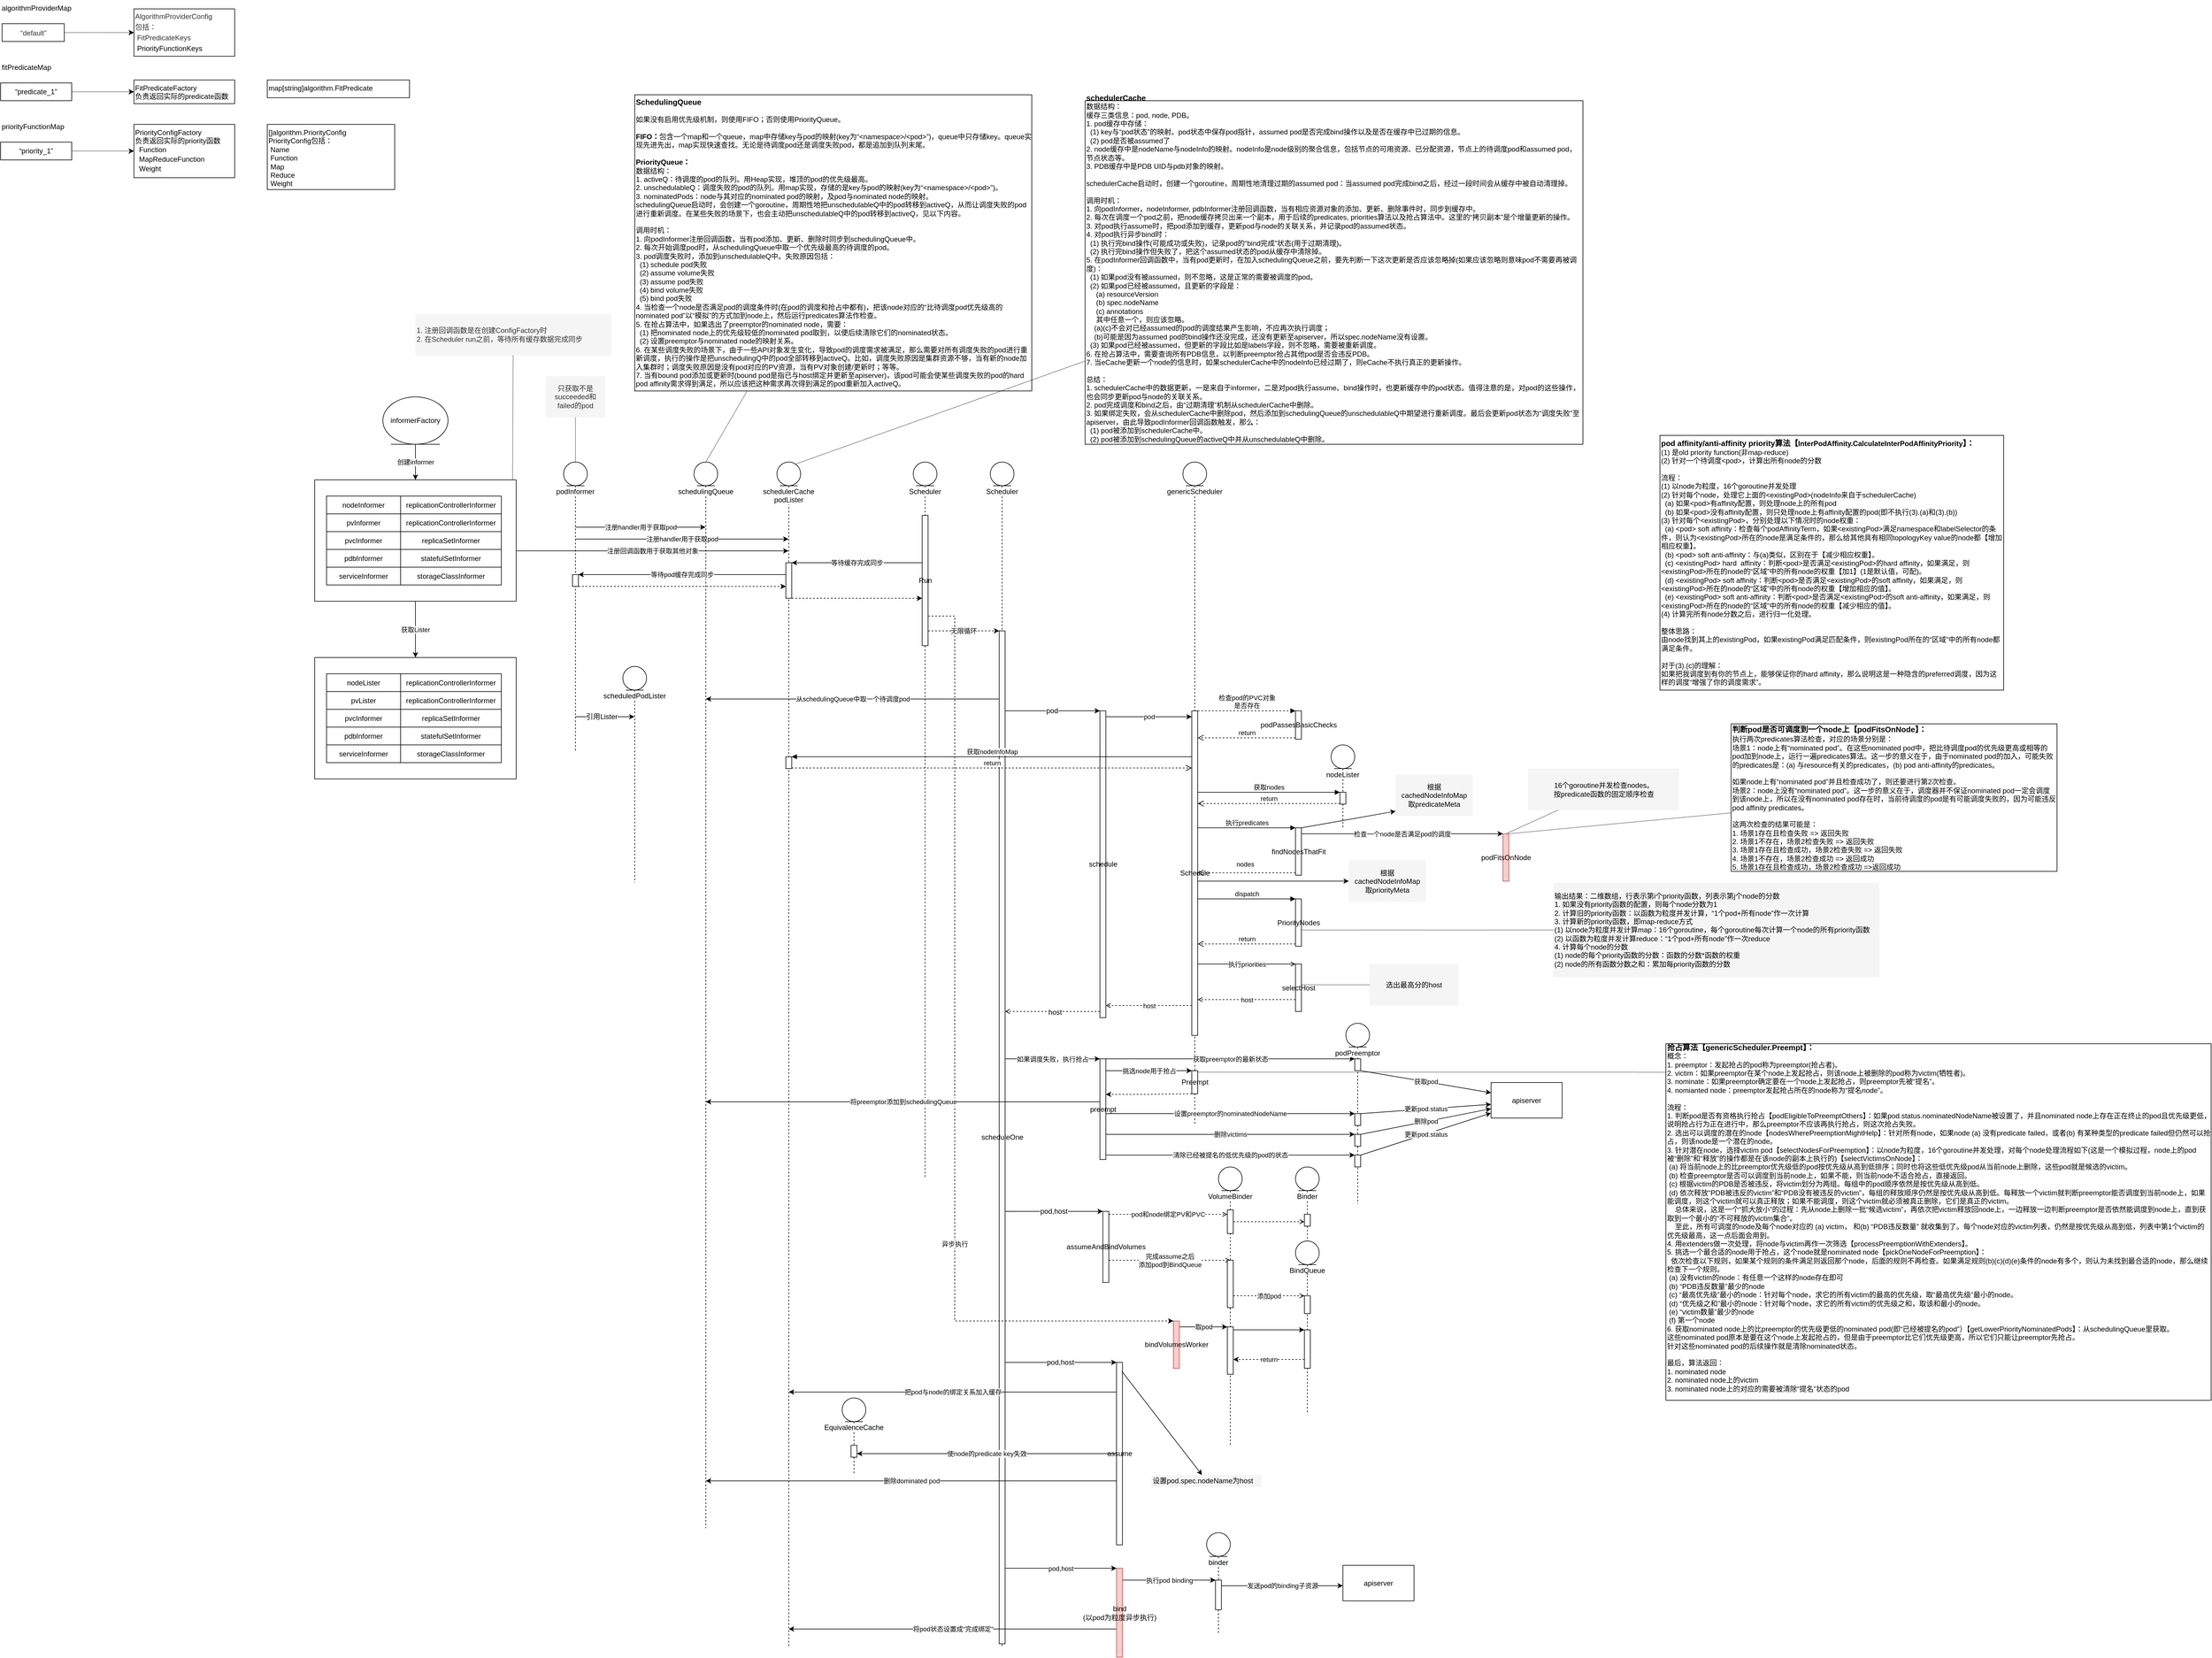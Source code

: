 <mxfile version="12.1.0" type="device" pages="1"><diagram id="QPjbx53poT85U-wyTvSg" name="第 1 页"><mxGraphModel dx="1933" dy="1926" grid="1" gridSize="10" guides="1" tooltips="1" connect="1" arrows="1" fold="1" page="1" pageScale="1" pageWidth="827" pageHeight="1169" math="0" shadow="0"><root><mxCell id="0"/><mxCell id="1" parent="0"/><mxCell id="ehPU6sAt0963uC6czqVp-108" value="genericScheduler" style="shape=umlLifeline;participant=umlEntity;perimeter=lifelinePerimeter;whiteSpace=wrap;html=1;container=1;collapsible=0;recursiveResize=0;verticalAlign=top;spacingTop=36;labelBackgroundColor=#ffffff;outlineConnect=0;" parent="1" vertex="1"><mxGeometry x="1295" y="270" width="40" height="1120" as="geometry"/></mxCell><mxCell id="ehPU6sAt0963uC6czqVp-109" value="Schedule" style="html=1;points=[];perimeter=orthogonalPerimeter;" parent="ehPU6sAt0963uC6czqVp-108" vertex="1"><mxGeometry x="15" y="420" width="10" height="548" as="geometry"/></mxCell><mxCell id="GJ5WHO5b3F1G8rgC4QL8-1" value="Preempt" style="html=1;points=[];perimeter=orthogonalPerimeter;" parent="ehPU6sAt0963uC6czqVp-108" vertex="1"><mxGeometry x="15" y="1027.5" width="10" height="39" as="geometry"/></mxCell><mxCell id="ehPU6sAt0963uC6czqVp-31" value="注册handler用于获取pod" style="edgeStyle=none;rounded=0;orthogonalLoop=1;jettySize=auto;html=1;" parent="1" source="ehPU6sAt0963uC6czqVp-28" target="ehPU6sAt0963uC6czqVp-30" edge="1"><mxGeometry relative="1" as="geometry"><Array as="points"><mxPoint x="430" y="380"/></Array></mxGeometry></mxCell><mxCell id="ehPU6sAt0963uC6czqVp-32" value="注册handler用于获取pod" style="edgeStyle=none;rounded=0;orthogonalLoop=1;jettySize=auto;html=1;" parent="1" source="ehPU6sAt0963uC6czqVp-28" target="ehPU6sAt0963uC6czqVp-29" edge="1"><mxGeometry relative="1" as="geometry"><mxPoint x="610" y="410" as="targetPoint"/><Array as="points"><mxPoint x="570" y="400"/></Array></mxGeometry></mxCell><mxCell id="ehPU6sAt0963uC6czqVp-34" style="edgeStyle=none;rounded=0;orthogonalLoop=1;jettySize=auto;html=1;" parent="1" source="ehPU6sAt0963uC6czqVp-28" target="ehPU6sAt0963uC6czqVp-33" edge="1"><mxGeometry relative="1" as="geometry"><Array as="points"><mxPoint x="320" y="700"/></Array></mxGeometry></mxCell><mxCell id="ehPU6sAt0963uC6czqVp-35" value="引用Lister" style="text;html=1;align=center;verticalAlign=middle;resizable=0;points=[];;labelBackgroundColor=#ffffff;" parent="ehPU6sAt0963uC6czqVp-34" vertex="1" connectable="0"><mxGeometry x="0.464" y="-30" relative="1" as="geometry"><mxPoint x="-29" y="-30" as="offset"/></mxGeometry></mxCell><mxCell id="ehPU6sAt0963uC6czqVp-28" value="podInformer" style="shape=umlLifeline;participant=umlEntity;perimeter=lifelinePerimeter;whiteSpace=wrap;html=1;container=1;collapsible=0;recursiveResize=0;verticalAlign=top;spacingTop=36;labelBackgroundColor=#ffffff;outlineConnect=0;" parent="1" vertex="1"><mxGeometry x="250" y="270" width="40" height="490" as="geometry"/></mxCell><mxCell id="ehPU6sAt0963uC6czqVp-186" value="" style="html=1;points=[];perimeter=orthogonalPerimeter;" parent="ehPU6sAt0963uC6czqVp-28" vertex="1"><mxGeometry x="15" y="190" width="10" height="20" as="geometry"/></mxCell><mxCell id="ehPU6sAt0963uC6czqVp-29" value="schedulerCache&lt;br&gt;podLister" style="shape=umlLifeline;participant=umlEntity;perimeter=lifelinePerimeter;whiteSpace=wrap;html=1;container=1;collapsible=0;recursiveResize=0;verticalAlign=top;spacingTop=36;labelBackgroundColor=#ffffff;outlineConnect=0;" parent="1" vertex="1"><mxGeometry x="610" y="270" width="40" height="2000" as="geometry"/></mxCell><mxCell id="ehPU6sAt0963uC6czqVp-113" value="" style="html=1;points=[];perimeter=orthogonalPerimeter;" parent="ehPU6sAt0963uC6czqVp-29" vertex="1"><mxGeometry x="15" y="497.5" width="10" height="20" as="geometry"/></mxCell><mxCell id="ehPU6sAt0963uC6czqVp-182" value="" style="html=1;points=[];perimeter=orthogonalPerimeter;" parent="ehPU6sAt0963uC6czqVp-29" vertex="1"><mxGeometry x="15" y="170" width="10" height="60" as="geometry"/></mxCell><mxCell id="ehPU6sAt0963uC6czqVp-74" value="从schedulingQueue中取一个待调度pod" style="edgeStyle=none;rounded=0;orthogonalLoop=1;jettySize=auto;html=1;endArrow=none;endFill=0;startArrow=classic;startFill=1;" parent="1" source="ehPU6sAt0963uC6czqVp-30" target="ehPU6sAt0963uC6czqVp-81" edge="1"><mxGeometry relative="1" as="geometry"><Array as="points"><mxPoint x="740" y="670"/></Array></mxGeometry></mxCell><mxCell id="ehPU6sAt0963uC6czqVp-30" value="schedulingQueue" style="shape=umlLifeline;participant=umlEntity;perimeter=lifelinePerimeter;whiteSpace=wrap;html=1;container=1;collapsible=0;recursiveResize=0;verticalAlign=top;spacingTop=36;labelBackgroundColor=#ffffff;outlineConnect=0;" parent="1" vertex="1"><mxGeometry x="470" y="270" width="40" height="1800" as="geometry"/></mxCell><mxCell id="ehPU6sAt0963uC6czqVp-33" value="scheduledPodLister" style="shape=umlLifeline;participant=umlEntity;perimeter=lifelinePerimeter;whiteSpace=wrap;html=1;container=1;collapsible=0;recursiveResize=0;verticalAlign=top;spacingTop=36;labelBackgroundColor=#ffffff;outlineConnect=0;" parent="1" vertex="1"><mxGeometry x="350" y="615" width="40" height="365" as="geometry"/></mxCell><mxCell id="ehPU6sAt0963uC6czqVp-36" value="Scheduler" style="shape=umlLifeline;participant=umlEntity;perimeter=lifelinePerimeter;whiteSpace=wrap;html=1;container=1;collapsible=0;recursiveResize=0;verticalAlign=top;spacingTop=36;labelBackgroundColor=#ffffff;outlineConnect=0;" parent="1" vertex="1"><mxGeometry x="970" y="270" width="40" height="2000" as="geometry"/></mxCell><mxCell id="ehPU6sAt0963uC6czqVp-81" value="scheduleOne" style="html=1;points=[];perimeter=orthogonalPerimeter;" parent="ehPU6sAt0963uC6czqVp-36" vertex="1"><mxGeometry x="15" y="285" width="10" height="1710" as="geometry"/></mxCell><mxCell id="ehPU6sAt0963uC6czqVp-52" value="创建informer" style="edgeStyle=none;rounded=0;orthogonalLoop=1;jettySize=auto;html=1;entryX=0.5;entryY=0;entryDx=0;entryDy=0;" parent="1" source="ehPU6sAt0963uC6czqVp-37" target="ehPU6sAt0963uC6czqVp-38" edge="1"><mxGeometry relative="1" as="geometry"/></mxCell><mxCell id="ehPU6sAt0963uC6czqVp-37" value="informerFactory" style="ellipse;shape=umlEntity;whiteSpace=wrap;html=1;" parent="1" vertex="1"><mxGeometry x="-55" y="160" width="110" height="80" as="geometry"/></mxCell><mxCell id="ehPU6sAt0963uC6czqVp-51" value="" style="group" parent="1" vertex="1" connectable="0"><mxGeometry x="-170" y="300" width="340" height="205" as="geometry"/></mxCell><mxCell id="ehPU6sAt0963uC6czqVp-38" value="" style="rounded=0;whiteSpace=wrap;html=1;" parent="ehPU6sAt0963uC6czqVp-51" vertex="1"><mxGeometry width="340" height="205" as="geometry"/></mxCell><mxCell id="ehPU6sAt0963uC6czqVp-39" value="" style="group" parent="ehPU6sAt0963uC6czqVp-51" vertex="1" connectable="0"><mxGeometry x="20" y="27.5" width="125" height="150" as="geometry"/></mxCell><mxCell id="ehPU6sAt0963uC6czqVp-40" value="&lt;span style=&quot;white-space: normal&quot;&gt;pvInformer&lt;/span&gt;" style="rounded=0;whiteSpace=wrap;html=1;" parent="ehPU6sAt0963uC6czqVp-39" vertex="1"><mxGeometry y="30" width="125" height="30" as="geometry"/></mxCell><mxCell id="ehPU6sAt0963uC6czqVp-41" value="&lt;span style=&quot;white-space: normal&quot;&gt;pvcInformer&lt;/span&gt;" style="rounded=0;whiteSpace=wrap;html=1;" parent="ehPU6sAt0963uC6czqVp-39" vertex="1"><mxGeometry y="60" width="125" height="30" as="geometry"/></mxCell><mxCell id="ehPU6sAt0963uC6czqVp-42" value="&lt;span style=&quot;white-space: normal&quot;&gt;pdbInformer&lt;/span&gt;" style="rounded=0;whiteSpace=wrap;html=1;" parent="ehPU6sAt0963uC6czqVp-39" vertex="1"><mxGeometry y="90" width="125" height="30" as="geometry"/></mxCell><mxCell id="ehPU6sAt0963uC6czqVp-43" value="&lt;span style=&quot;white-space: normal&quot;&gt;nodeInformer&lt;/span&gt;" style="rounded=0;whiteSpace=wrap;html=1;" parent="ehPU6sAt0963uC6czqVp-39" vertex="1"><mxGeometry width="125" height="30" as="geometry"/></mxCell><mxCell id="ehPU6sAt0963uC6czqVp-44" value="&lt;span style=&quot;white-space: normal&quot;&gt;serviceInformer&lt;/span&gt;" style="rounded=0;whiteSpace=wrap;html=1;" parent="ehPU6sAt0963uC6czqVp-39" vertex="1"><mxGeometry y="120" width="125" height="30" as="geometry"/></mxCell><mxCell id="ehPU6sAt0963uC6czqVp-45" value="" style="group" parent="ehPU6sAt0963uC6czqVp-51" vertex="1" connectable="0"><mxGeometry x="145" y="27.5" width="170" height="150" as="geometry"/></mxCell><mxCell id="ehPU6sAt0963uC6czqVp-46" value="replicationControllerInformer" style="rounded=0;whiteSpace=wrap;html=1;" parent="ehPU6sAt0963uC6czqVp-45" vertex="1"><mxGeometry width="170" height="30" as="geometry"/></mxCell><mxCell id="ehPU6sAt0963uC6czqVp-47" value="replicationControllerInformer" style="rounded=0;whiteSpace=wrap;html=1;" parent="ehPU6sAt0963uC6czqVp-45" vertex="1"><mxGeometry y="30" width="170" height="30" as="geometry"/></mxCell><mxCell id="ehPU6sAt0963uC6czqVp-48" value="replicaSetInformer" style="rounded=0;whiteSpace=wrap;html=1;" parent="ehPU6sAt0963uC6czqVp-45" vertex="1"><mxGeometry y="60" width="170" height="30" as="geometry"/></mxCell><mxCell id="ehPU6sAt0963uC6czqVp-49" value="statefulSetInformer" style="rounded=0;whiteSpace=wrap;html=1;" parent="ehPU6sAt0963uC6czqVp-45" vertex="1"><mxGeometry y="90" width="170" height="30" as="geometry"/></mxCell><mxCell id="ehPU6sAt0963uC6czqVp-50" value="storageClassInformer" style="rounded=0;whiteSpace=wrap;html=1;" parent="ehPU6sAt0963uC6czqVp-45" vertex="1"><mxGeometry y="120" width="170" height="30" as="geometry"/></mxCell><mxCell id="ehPU6sAt0963uC6czqVp-53" value="" style="group" parent="1" vertex="1" connectable="0"><mxGeometry x="-170" y="600" width="340" height="205" as="geometry"/></mxCell><mxCell id="ehPU6sAt0963uC6czqVp-54" value="" style="rounded=0;whiteSpace=wrap;html=1;" parent="ehPU6sAt0963uC6czqVp-53" vertex="1"><mxGeometry width="340" height="205" as="geometry"/></mxCell><mxCell id="ehPU6sAt0963uC6czqVp-55" value="" style="group" parent="ehPU6sAt0963uC6czqVp-53" vertex="1" connectable="0"><mxGeometry x="20" y="27.5" width="125" height="150" as="geometry"/></mxCell><mxCell id="ehPU6sAt0963uC6czqVp-56" value="&lt;span style=&quot;white-space: normal&quot;&gt;pvLister&lt;/span&gt;" style="rounded=0;whiteSpace=wrap;html=1;" parent="ehPU6sAt0963uC6czqVp-55" vertex="1"><mxGeometry y="30" width="125" height="30" as="geometry"/></mxCell><mxCell id="ehPU6sAt0963uC6czqVp-57" value="&lt;span style=&quot;white-space: normal&quot;&gt;pvcInformer&lt;/span&gt;" style="rounded=0;whiteSpace=wrap;html=1;" parent="ehPU6sAt0963uC6czqVp-55" vertex="1"><mxGeometry y="60" width="125" height="30" as="geometry"/></mxCell><mxCell id="ehPU6sAt0963uC6czqVp-58" value="&lt;span style=&quot;white-space: normal&quot;&gt;pdbInformer&lt;/span&gt;" style="rounded=0;whiteSpace=wrap;html=1;" parent="ehPU6sAt0963uC6czqVp-55" vertex="1"><mxGeometry y="90" width="125" height="30" as="geometry"/></mxCell><mxCell id="ehPU6sAt0963uC6czqVp-59" value="&lt;span style=&quot;white-space: normal&quot;&gt;nodeLister&lt;/span&gt;" style="rounded=0;whiteSpace=wrap;html=1;" parent="ehPU6sAt0963uC6czqVp-55" vertex="1"><mxGeometry width="125" height="30" as="geometry"/></mxCell><mxCell id="ehPU6sAt0963uC6czqVp-60" value="&lt;span style=&quot;white-space: normal&quot;&gt;serviceInformer&lt;/span&gt;" style="rounded=0;whiteSpace=wrap;html=1;" parent="ehPU6sAt0963uC6czqVp-55" vertex="1"><mxGeometry y="120" width="125" height="30" as="geometry"/></mxCell><mxCell id="ehPU6sAt0963uC6czqVp-61" value="" style="group" parent="ehPU6sAt0963uC6czqVp-53" vertex="1" connectable="0"><mxGeometry x="145" y="27.5" width="170" height="150" as="geometry"/></mxCell><mxCell id="ehPU6sAt0963uC6czqVp-62" value="replicationControllerInformer" style="rounded=0;whiteSpace=wrap;html=1;" parent="ehPU6sAt0963uC6czqVp-61" vertex="1"><mxGeometry width="170" height="30" as="geometry"/></mxCell><mxCell id="ehPU6sAt0963uC6czqVp-63" value="replicationControllerInformer" style="rounded=0;whiteSpace=wrap;html=1;" parent="ehPU6sAt0963uC6czqVp-61" vertex="1"><mxGeometry y="30" width="170" height="30" as="geometry"/></mxCell><mxCell id="ehPU6sAt0963uC6czqVp-64" value="replicaSetInformer" style="rounded=0;whiteSpace=wrap;html=1;" parent="ehPU6sAt0963uC6czqVp-61" vertex="1"><mxGeometry y="60" width="170" height="30" as="geometry"/></mxCell><mxCell id="ehPU6sAt0963uC6czqVp-65" value="statefulSetInformer" style="rounded=0;whiteSpace=wrap;html=1;" parent="ehPU6sAt0963uC6czqVp-61" vertex="1"><mxGeometry y="90" width="170" height="30" as="geometry"/></mxCell><mxCell id="ehPU6sAt0963uC6czqVp-66" value="storageClassInformer" style="rounded=0;whiteSpace=wrap;html=1;" parent="ehPU6sAt0963uC6czqVp-61" vertex="1"><mxGeometry y="120" width="170" height="30" as="geometry"/></mxCell><mxCell id="ehPU6sAt0963uC6czqVp-68" value="获取Lister" style="edgeStyle=none;rounded=0;orthogonalLoop=1;jettySize=auto;html=1;entryX=0.5;entryY=0;entryDx=0;entryDy=0;" parent="1" source="ehPU6sAt0963uC6czqVp-38" target="ehPU6sAt0963uC6czqVp-54" edge="1"><mxGeometry relative="1" as="geometry"/></mxCell><mxCell id="ehPU6sAt0963uC6czqVp-69" value="nodeLister" style="shape=umlLifeline;participant=umlEntity;perimeter=lifelinePerimeter;whiteSpace=wrap;html=1;container=1;collapsible=0;recursiveResize=0;verticalAlign=top;spacingTop=36;labelBackgroundColor=#ffffff;outlineConnect=0;" parent="1" vertex="1"><mxGeometry x="1545" y="747.5" width="40" height="140" as="geometry"/></mxCell><mxCell id="ehPU6sAt0963uC6czqVp-116" value="" style="html=1;points=[];perimeter=orthogonalPerimeter;" parent="ehPU6sAt0963uC6czqVp-69" vertex="1"><mxGeometry x="15" y="80" width="10" height="20" as="geometry"/></mxCell><mxCell id="ehPU6sAt0963uC6czqVp-70" value="注册回调函数用于获取其他对象" style="edgeStyle=none;rounded=0;orthogonalLoop=1;jettySize=auto;html=1;exitX=1;exitY=0.585;exitDx=0;exitDy=0;exitPerimeter=0;" parent="1" source="ehPU6sAt0963uC6czqVp-38" target="ehPU6sAt0963uC6czqVp-29" edge="1"><mxGeometry relative="1" as="geometry"><Array as="points"><mxPoint x="420" y="420"/></Array></mxGeometry></mxCell><mxCell id="ehPU6sAt0963uC6czqVp-80" style="rounded=0;orthogonalLoop=1;jettySize=auto;html=1;dashed=1;dashPattern=1 1;endArrow=none;endFill=0;" parent="1" source="ehPU6sAt0963uC6czqVp-76" edge="1"><mxGeometry relative="1" as="geometry"><mxPoint x="270" y="270" as="targetPoint"/></mxGeometry></mxCell><mxCell id="ehPU6sAt0963uC6czqVp-76" value="只获取不是succeeded和failed的pod" style="text;html=1;strokeColor=none;fillColor=#f5f5f5;align=center;verticalAlign=middle;whiteSpace=wrap;rounded=0;fontColor=#333333;" parent="1" vertex="1"><mxGeometry x="220" y="125" width="100" height="70" as="geometry"/></mxCell><mxCell id="ehPU6sAt0963uC6czqVp-87" style="edgeStyle=none;rounded=0;orthogonalLoop=1;jettySize=auto;html=1;dashed=1;endArrow=open;endFill=0;" parent="1" source="ehPU6sAt0963uC6czqVp-85" target="ehPU6sAt0963uC6czqVp-81" edge="1"><mxGeometry relative="1" as="geometry"><Array as="points"><mxPoint x="1085" y="1197.5"/></Array><mxPoint x="990" y="1197.5" as="targetPoint"/></mxGeometry></mxCell><mxCell id="ehPU6sAt0963uC6czqVp-89" value="host" style="text;html=1;align=center;verticalAlign=middle;resizable=0;points=[];;labelBackgroundColor=#ffffff;" parent="ehPU6sAt0963uC6czqVp-87" vertex="1" connectable="0"><mxGeometry x="-0.048" y="1" relative="1" as="geometry"><mxPoint as="offset"/></mxGeometry></mxCell><mxCell id="ehPU6sAt0963uC6czqVp-110" value="pod" style="edgeStyle=none;rounded=0;orthogonalLoop=1;jettySize=auto;html=1;" parent="1" source="ehPU6sAt0963uC6czqVp-85" target="ehPU6sAt0963uC6czqVp-109" edge="1"><mxGeometry relative="1" as="geometry"><Array as="points"><mxPoint x="1240" y="700"/></Array></mxGeometry></mxCell><mxCell id="ehPU6sAt0963uC6czqVp-85" value="schedule" style="html=1;points=[];perimeter=orthogonalPerimeter;" parent="1" vertex="1"><mxGeometry x="1155" y="690" width="10" height="518" as="geometry"/></mxCell><mxCell id="ehPU6sAt0963uC6czqVp-86" style="edgeStyle=none;rounded=0;orthogonalLoop=1;jettySize=auto;html=1;" parent="1" source="ehPU6sAt0963uC6czqVp-81" target="ehPU6sAt0963uC6czqVp-85" edge="1"><mxGeometry relative="1" as="geometry"><mxPoint x="990" y="704.13" as="sourcePoint"/><Array as="points"><mxPoint x="1080" y="690"/></Array></mxGeometry></mxCell><mxCell id="ehPU6sAt0963uC6czqVp-88" value="pod" style="text;html=1;align=center;verticalAlign=middle;resizable=0;points=[];;labelBackgroundColor=#ffffff;" parent="ehPU6sAt0963uC6czqVp-86" vertex="1" connectable="0"><mxGeometry x="-0.012" relative="1" as="geometry"><mxPoint as="offset"/></mxGeometry></mxCell><mxCell id="ehPU6sAt0963uC6czqVp-145" value="pod和node绑定PV和PVC" style="edgeStyle=none;rounded=0;orthogonalLoop=1;jettySize=auto;html=1;dashed=1;endArrow=open;endFill=0;" parent="1" source="ehPU6sAt0963uC6czqVp-93" target="ehPU6sAt0963uC6czqVp-140" edge="1"><mxGeometry relative="1" as="geometry"><Array as="points"><mxPoint x="1295" y="1540"/></Array></mxGeometry></mxCell><mxCell id="ehPU6sAt0963uC6czqVp-146" value="完成assume之后&lt;br&gt;添加pod到BindQueue" style="edgeStyle=none;rounded=0;orthogonalLoop=1;jettySize=auto;html=1;entryX=0.5;entryY=0;entryDx=0;entryDy=0;entryPerimeter=0;dashed=1;endArrow=open;endFill=0;" parent="1" source="ehPU6sAt0963uC6czqVp-93" target="ehPU6sAt0963uC6czqVp-148" edge="1"><mxGeometry relative="1" as="geometry"/></mxCell><mxCell id="ehPU6sAt0963uC6czqVp-93" value="assumeAndBindVolumes" style="html=1;points=[];perimeter=orthogonalPerimeter;" parent="1" vertex="1"><mxGeometry x="1160" y="1535" width="10" height="120" as="geometry"/></mxCell><mxCell id="ehPU6sAt0963uC6czqVp-94" style="edgeStyle=none;rounded=0;orthogonalLoop=1;jettySize=auto;html=1;" parent="1" source="ehPU6sAt0963uC6czqVp-81" target="ehPU6sAt0963uC6czqVp-93" edge="1"><mxGeometry relative="1" as="geometry"><mxPoint x="990" y="1517.5" as="sourcePoint"/><Array as="points"><mxPoint x="1085" y="1535"/></Array></mxGeometry></mxCell><mxCell id="ehPU6sAt0963uC6czqVp-95" value="pod,host" style="text;html=1;align=center;verticalAlign=middle;resizable=0;points=[];;labelBackgroundColor=#ffffff;" parent="ehPU6sAt0963uC6czqVp-94" vertex="1" connectable="0"><mxGeometry x="-0.012" relative="1" as="geometry"><mxPoint as="offset"/></mxGeometry></mxCell><mxCell id="ehPU6sAt0963uC6czqVp-170" value="把pod与node的绑定关系加入缓存" style="edgeStyle=none;rounded=0;orthogonalLoop=1;jettySize=auto;html=1;endArrow=classic;endFill=1;" parent="1" source="ehPU6sAt0963uC6czqVp-98" target="ehPU6sAt0963uC6czqVp-29" edge="1"><mxGeometry relative="1" as="geometry"><Array as="points"><mxPoint x="910" y="1840"/></Array></mxGeometry></mxCell><mxCell id="ehPU6sAt0963uC6czqVp-171" value="删除dominated pod" style="edgeStyle=none;rounded=0;orthogonalLoop=1;jettySize=auto;html=1;endArrow=classic;endFill=1;" parent="1" source="ehPU6sAt0963uC6czqVp-98" target="ehPU6sAt0963uC6czqVp-30" edge="1"><mxGeometry relative="1" as="geometry"><Array as="points"><mxPoint x="840" y="1990"/></Array></mxGeometry></mxCell><mxCell id="ehPU6sAt0963uC6czqVp-174" value="使node的predicate key失效" style="edgeStyle=none;rounded=0;orthogonalLoop=1;jettySize=auto;html=1;endArrow=classic;endFill=1;" parent="1" source="ehPU6sAt0963uC6czqVp-98" target="ehPU6sAt0963uC6czqVp-173" edge="1"><mxGeometry relative="1" as="geometry"/></mxCell><mxCell id="ehPU6sAt0963uC6czqVp-98" value="assume" style="html=1;points=[];perimeter=orthogonalPerimeter;" parent="1" vertex="1"><mxGeometry x="1183" y="1790" width="10" height="308" as="geometry"/></mxCell><mxCell id="ehPU6sAt0963uC6czqVp-99" style="edgeStyle=none;rounded=0;orthogonalLoop=1;jettySize=auto;html=1;" parent="1" source="ehPU6sAt0963uC6czqVp-81" target="ehPU6sAt0963uC6czqVp-98" edge="1"><mxGeometry relative="1" as="geometry"><mxPoint x="990" y="1877.5" as="sourcePoint"/></mxGeometry></mxCell><mxCell id="ehPU6sAt0963uC6czqVp-100" value="pod,host" style="text;html=1;align=center;verticalAlign=middle;resizable=0;points=[];;labelBackgroundColor=#ffffff;" parent="ehPU6sAt0963uC6czqVp-99" vertex="1" connectable="0"><mxGeometry x="-0.012" relative="1" as="geometry"><mxPoint as="offset"/></mxGeometry></mxCell><mxCell id="ehPU6sAt0963uC6czqVp-177" value="执行pod binding" style="edgeStyle=none;rounded=0;orthogonalLoop=1;jettySize=auto;html=1;endArrow=classic;endFill=1;" parent="1" source="ehPU6sAt0963uC6czqVp-103" target="ehPU6sAt0963uC6czqVp-176" edge="1"><mxGeometry relative="1" as="geometry"><Array as="points"><mxPoint x="1285" y="2157.5"/></Array></mxGeometry></mxCell><mxCell id="ehPU6sAt0963uC6czqVp-180" value="将pod状态设置成“完成绑定”" style="edgeStyle=none;rounded=0;orthogonalLoop=1;jettySize=auto;html=1;endArrow=classic;endFill=1;" parent="1" source="ehPU6sAt0963uC6czqVp-103" target="ehPU6sAt0963uC6czqVp-29" edge="1"><mxGeometry relative="1" as="geometry"><Array as="points"><mxPoint x="900" y="2240"/></Array></mxGeometry></mxCell><mxCell id="ehPU6sAt0963uC6czqVp-103" value="bind&lt;br&gt;(以pod为粒度异步执行)" style="html=1;points=[];perimeter=orthogonalPerimeter;fillColor=#f8cecc;strokeColor=#b85450;" parent="1" vertex="1"><mxGeometry x="1183" y="2137.5" width="10" height="150" as="geometry"/></mxCell><mxCell id="ehPU6sAt0963uC6czqVp-104" value="pod,host" style="edgeStyle=none;rounded=0;orthogonalLoop=1;jettySize=auto;html=1;" parent="1" target="ehPU6sAt0963uC6czqVp-103" edge="1" source="ehPU6sAt0963uC6czqVp-81"><mxGeometry relative="1" as="geometry"><mxPoint x="990" y="2137.5" as="sourcePoint"/></mxGeometry></mxCell><mxCell id="ehPU6sAt0963uC6czqVp-114" value="获取nodeInfoMap" style="html=1;verticalAlign=bottom;endArrow=block;entryX=1;entryY=0;" parent="1" source="ehPU6sAt0963uC6czqVp-109" target="ehPU6sAt0963uC6czqVp-113" edge="1"><mxGeometry relative="1" as="geometry"><mxPoint x="695" y="690" as="sourcePoint"/></mxGeometry></mxCell><mxCell id="ehPU6sAt0963uC6czqVp-115" value="return" style="html=1;verticalAlign=bottom;endArrow=open;dashed=1;endSize=8;exitX=1;exitY=0.95;" parent="1" source="ehPU6sAt0963uC6czqVp-113" target="ehPU6sAt0963uC6czqVp-109" edge="1"><mxGeometry relative="1" as="geometry"><mxPoint x="1303" y="709" as="targetPoint"/></mxGeometry></mxCell><mxCell id="ehPU6sAt0963uC6czqVp-118" value="return" style="html=1;verticalAlign=bottom;endArrow=open;dashed=1;endSize=8;exitX=0;exitY=0.95;endFill=0;" parent="1" source="ehPU6sAt0963uC6czqVp-116" target="ehPU6sAt0963uC6czqVp-109" edge="1"><mxGeometry relative="1" as="geometry"><mxPoint x="1420" y="823.5" as="targetPoint"/></mxGeometry></mxCell><mxCell id="ehPU6sAt0963uC6czqVp-117" value="获取nodes" style="html=1;verticalAlign=bottom;endArrow=block;entryX=0;entryY=0;" parent="1" source="ehPU6sAt0963uC6czqVp-109" target="ehPU6sAt0963uC6czqVp-116" edge="1"><mxGeometry relative="1" as="geometry"><mxPoint x="1315" y="747.5" as="sourcePoint"/></mxGeometry></mxCell><mxCell id="ehPU6sAt0963uC6czqVp-193" value="检查一个node是否满足pod的调度" style="edgeStyle=none;rounded=0;orthogonalLoop=1;jettySize=auto;html=1;endArrow=classic;endFill=1;" parent="1" source="ehPU6sAt0963uC6czqVp-119" target="ehPU6sAt0963uC6czqVp-192" edge="1"><mxGeometry relative="1" as="geometry"><Array as="points"><mxPoint x="1665" y="897.5"/></Array></mxGeometry></mxCell><mxCell id="DIZ0qUcnal2CT2u28Lno-5" style="rounded=0;orthogonalLoop=1;jettySize=auto;html=1;" parent="1" source="ehPU6sAt0963uC6czqVp-119" target="DIZ0qUcnal2CT2u28Lno-4" edge="1"><mxGeometry relative="1" as="geometry"/></mxCell><mxCell id="ehPU6sAt0963uC6czqVp-119" value="findNodesThatFit" style="html=1;points=[];perimeter=orthogonalPerimeter;" parent="1" vertex="1"><mxGeometry x="1485" y="887.5" width="10" height="80" as="geometry"/></mxCell><mxCell id="ehPU6sAt0963uC6czqVp-120" value="执行predicates" style="html=1;verticalAlign=bottom;endArrow=block;entryX=0;entryY=0;" parent="1" source="ehPU6sAt0963uC6czqVp-109" target="ehPU6sAt0963uC6czqVp-119" edge="1"><mxGeometry relative="1" as="geometry"><mxPoint x="1415" y="857.5" as="sourcePoint"/></mxGeometry></mxCell><mxCell id="ehPU6sAt0963uC6czqVp-121" value="nodes" style="html=1;verticalAlign=bottom;endArrow=open;dashed=1;endSize=8;exitX=0;exitY=0.95;" parent="1" source="ehPU6sAt0963uC6czqVp-119" target="ehPU6sAt0963uC6czqVp-109" edge="1"><mxGeometry x="0.034" y="-6" relative="1" as="geometry"><mxPoint x="1415" y="933.5" as="targetPoint"/><mxPoint as="offset"/></mxGeometry></mxCell><mxCell id="ehPU6sAt0963uC6czqVp-122" value="PriorityNodes" style="html=1;points=[];perimeter=orthogonalPerimeter;" parent="1" vertex="1"><mxGeometry x="1485" y="1007.5" width="10" height="80" as="geometry"/></mxCell><mxCell id="ehPU6sAt0963uC6czqVp-123" value="dispatch" style="html=1;verticalAlign=bottom;endArrow=block;entryX=0;entryY=0;" parent="1" source="ehPU6sAt0963uC6czqVp-109" target="ehPU6sAt0963uC6czqVp-122" edge="1"><mxGeometry relative="1" as="geometry"><mxPoint x="1415" y="977.5" as="sourcePoint"/></mxGeometry></mxCell><mxCell id="ehPU6sAt0963uC6czqVp-124" value="return" style="html=1;verticalAlign=bottom;endArrow=open;dashed=1;endSize=8;exitX=0;exitY=0.95;" parent="1" source="ehPU6sAt0963uC6czqVp-122" target="ehPU6sAt0963uC6czqVp-109" edge="1"><mxGeometry relative="1" as="geometry"><mxPoint x="1415" y="1053.5" as="targetPoint"/></mxGeometry></mxCell><mxCell id="ehPU6sAt0963uC6czqVp-129" value="host" style="edgeStyle=none;rounded=0;orthogonalLoop=1;jettySize=auto;html=1;endArrow=open;endFill=0;dashed=1;" parent="1" source="ehPU6sAt0963uC6czqVp-127" target="ehPU6sAt0963uC6czqVp-109" edge="1"><mxGeometry relative="1" as="geometry"><Array as="points"><mxPoint x="1405" y="1177.5"/></Array></mxGeometry></mxCell><mxCell id="ehPU6sAt0963uC6czqVp-127" value="selectHost" style="html=1;points=[];perimeter=orthogonalPerimeter;" parent="1" vertex="1"><mxGeometry x="1485" y="1117.5" width="10" height="80" as="geometry"/></mxCell><mxCell id="ehPU6sAt0963uC6czqVp-128" value="执行priorities" style="edgeStyle=none;rounded=0;orthogonalLoop=1;jettySize=auto;html=1;entryX=0;entryY=0;entryDx=0;entryDy=0;entryPerimeter=0;endArrow=open;endFill=0;" parent="1" source="ehPU6sAt0963uC6czqVp-109" target="ehPU6sAt0963uC6czqVp-127" edge="1"><mxGeometry relative="1" as="geometry"/></mxCell><mxCell id="ehPU6sAt0963uC6czqVp-130" value="host" style="edgeStyle=none;rounded=0;orthogonalLoop=1;jettySize=auto;html=1;dashed=1;endArrow=open;endFill=0;" parent="1" source="ehPU6sAt0963uC6czqVp-109" target="ehPU6sAt0963uC6czqVp-85" edge="1"><mxGeometry relative="1" as="geometry"><Array as="points"><mxPoint x="1245" y="1187.5"/></Array></mxGeometry></mxCell><mxCell id="ehPU6sAt0963uC6czqVp-131" value="podPassesBasicChecks" style="html=1;points=[];perimeter=orthogonalPerimeter;" parent="1" vertex="1"><mxGeometry x="1485" y="690" width="10" height="48" as="geometry"/></mxCell><mxCell id="ehPU6sAt0963uC6czqVp-132" value="检查pod的PVC对象&lt;br&gt;是否存在" style="html=1;verticalAlign=bottom;endArrow=block;entryX=0;entryY=0;dashed=1;" parent="1" source="ehPU6sAt0963uC6czqVp-109" target="ehPU6sAt0963uC6czqVp-131" edge="1"><mxGeometry relative="1" as="geometry"><mxPoint x="1415" y="657.5" as="sourcePoint"/></mxGeometry></mxCell><mxCell id="ehPU6sAt0963uC6czqVp-133" value="return" style="html=1;verticalAlign=bottom;endArrow=open;dashed=1;endSize=8;exitX=0;exitY=0.95;" parent="1" source="ehPU6sAt0963uC6czqVp-131" target="ehPU6sAt0963uC6czqVp-109" edge="1"><mxGeometry relative="1" as="geometry"><mxPoint x="1415" y="733.5" as="targetPoint"/></mxGeometry></mxCell><mxCell id="DIZ0qUcnal2CT2u28Lno-8" style="edgeStyle=none;rounded=0;orthogonalLoop=1;jettySize=auto;html=1;dashed=1;dashPattern=1 1;endArrow=none;endFill=0;" parent="1" source="ehPU6sAt0963uC6czqVp-135" target="ehPU6sAt0963uC6czqVp-122" edge="1"><mxGeometry relative="1" as="geometry"><mxPoint x="1715" y="1091.944" as="sourcePoint"/></mxGeometry></mxCell><mxCell id="ehPU6sAt0963uC6czqVp-135" value="&lt;span style=&quot;color: rgb(0 , 0 , 0)&quot;&gt;输出结果：二维数组，行表示第i个priority函数，列表示第j个node的分数&lt;br&gt;1. 如果没有priority函数的配置，则每个node分数为1&lt;br&gt;2. 计算旧的priority函数：以函数为粒度并发计算，&lt;/span&gt;&lt;span style=&quot;color: rgb(0 , 0 , 0)&quot;&gt;“1个pod+所有node”作一次计算&lt;/span&gt;&lt;span style=&quot;color: rgb(0 , 0 , 0)&quot;&gt;&lt;br&gt;3. 计算新的priority函数，即map-reduce方式&lt;br&gt;(1) 以node为粒度并发计算map：16个goroutine，每个goroutine每次计算一个node的所有priority函数&lt;br&gt;(2) 以函数为粒度并发计算reduce：“1个pod+所有node”作一次reduce&lt;br&gt;4. 计算每个node的分数&lt;br&gt;(1) node的每个priority函数的分数：函数的分数*函数的权重&lt;br&gt;(2) node的所有函数分数之和：累加每priority函数的分数&lt;/span&gt;" style="text;html=1;strokeColor=none;fillColor=#f5f5f5;align=left;verticalAlign=middle;whiteSpace=wrap;rounded=0;fontColor=#333333;" parent="1" vertex="1"><mxGeometry x="1920" y="980" width="550" height="160" as="geometry"/></mxCell><mxCell id="DIZ0qUcnal2CT2u28Lno-86" style="edgeStyle=none;rounded=0;orthogonalLoop=1;jettySize=auto;html=1;dashed=1;dashPattern=1 1;startArrow=none;startFill=0;endArrow=none;endFill=0;fontFamily=Helvetica;fontColor=#000000;" parent="1" source="ehPU6sAt0963uC6czqVp-136" target="ehPU6sAt0963uC6czqVp-127" edge="1"><mxGeometry relative="1" as="geometry"/></mxCell><mxCell id="ehPU6sAt0963uC6czqVp-136" value="&lt;span style=&quot;color: rgb(0 , 0 , 0)&quot;&gt;选出最高分的host&lt;/span&gt;" style="text;html=1;strokeColor=none;fillColor=#f5f5f5;align=center;verticalAlign=middle;whiteSpace=wrap;rounded=0;fontColor=#333333;" parent="1" vertex="1"><mxGeometry x="1610" y="1117.5" width="150" height="70" as="geometry"/></mxCell><mxCell id="ehPU6sAt0963uC6czqVp-139" value="VolumeBinder" style="shape=umlLifeline;participant=umlEntity;perimeter=lifelinePerimeter;whiteSpace=wrap;html=1;container=1;collapsible=0;recursiveResize=0;verticalAlign=top;spacingTop=36;labelBackgroundColor=#ffffff;outlineConnect=0;" parent="1" vertex="1"><mxGeometry x="1355" y="1460" width="40" height="470" as="geometry"/></mxCell><mxCell id="ehPU6sAt0963uC6czqVp-140" value="" style="html=1;points=[];perimeter=orthogonalPerimeter;" parent="ehPU6sAt0963uC6czqVp-139" vertex="1"><mxGeometry x="15" y="72.5" width="10" height="40" as="geometry"/></mxCell><mxCell id="ehPU6sAt0963uC6czqVp-158" value="" style="html=1;points=[];perimeter=orthogonalPerimeter;" parent="ehPU6sAt0963uC6czqVp-139" vertex="1"><mxGeometry x="15" y="270" width="10" height="80" as="geometry"/></mxCell><mxCell id="ehPU6sAt0963uC6czqVp-148" value="" style="html=1;points=[];perimeter=orthogonalPerimeter;" parent="ehPU6sAt0963uC6czqVp-139" vertex="1"><mxGeometry x="15" y="157.5" width="10" height="80" as="geometry"/></mxCell><mxCell id="ehPU6sAt0963uC6czqVp-141" value="Binder" style="shape=umlLifeline;participant=umlEntity;perimeter=lifelinePerimeter;whiteSpace=wrap;html=1;container=1;collapsible=0;recursiveResize=0;verticalAlign=top;spacingTop=36;labelBackgroundColor=#ffffff;outlineConnect=0;" parent="1" vertex="1"><mxGeometry x="1485" y="1460" width="40" height="130" as="geometry"/></mxCell><mxCell id="ehPU6sAt0963uC6czqVp-142" value="" style="html=1;points=[];perimeter=orthogonalPerimeter;" parent="ehPU6sAt0963uC6czqVp-141" vertex="1"><mxGeometry x="15" y="80" width="10" height="20" as="geometry"/></mxCell><mxCell id="ehPU6sAt0963uC6czqVp-143" value="BindQueue" style="shape=umlLifeline;participant=umlEntity;perimeter=lifelinePerimeter;whiteSpace=wrap;html=1;container=1;collapsible=0;recursiveResize=0;verticalAlign=top;spacingTop=36;labelBackgroundColor=#ffffff;outlineConnect=0;" parent="1" vertex="1"><mxGeometry x="1485" y="1585" width="40" height="290" as="geometry"/></mxCell><mxCell id="ehPU6sAt0963uC6czqVp-144" value="" style="html=1;points=[];perimeter=orthogonalPerimeter;" parent="ehPU6sAt0963uC6czqVp-143" vertex="1"><mxGeometry x="15" y="92.5" width="10" height="30" as="geometry"/></mxCell><mxCell id="ehPU6sAt0963uC6czqVp-164" value="" style="html=1;points=[];perimeter=orthogonalPerimeter;" parent="ehPU6sAt0963uC6czqVp-143" vertex="1"><mxGeometry x="15" y="150" width="10" height="65" as="geometry"/></mxCell><mxCell id="ehPU6sAt0963uC6czqVp-150" value="添加pod" style="edgeStyle=none;rounded=0;orthogonalLoop=1;jettySize=auto;html=1;dashed=1;endArrow=open;endFill=0;" parent="1" source="ehPU6sAt0963uC6czqVp-148" target="ehPU6sAt0963uC6czqVp-144" edge="1"><mxGeometry relative="1" as="geometry"/></mxCell><mxCell id="ehPU6sAt0963uC6czqVp-149" style="edgeStyle=none;rounded=0;orthogonalLoop=1;jettySize=auto;html=1;dashed=1;endArrow=open;endFill=0;" parent="1" source="ehPU6sAt0963uC6czqVp-140" target="ehPU6sAt0963uC6czqVp-142" edge="1"><mxGeometry relative="1" as="geometry"><mxPoint x="1397" y="1540" as="sourcePoint"/><Array as="points"/></mxGeometry></mxCell><mxCell id="ehPU6sAt0963uC6czqVp-160" value="取pod" style="edgeStyle=none;rounded=0;orthogonalLoop=1;jettySize=auto;html=1;endArrow=classic;endFill=1;" parent="1" source="ehPU6sAt0963uC6czqVp-152" target="ehPU6sAt0963uC6czqVp-158" edge="1"><mxGeometry relative="1" as="geometry"><Array as="points"><mxPoint x="1347" y="1730"/></Array></mxGeometry></mxCell><mxCell id="ehPU6sAt0963uC6czqVp-152" value="bindVolumesWorker" style="html=1;points=[];perimeter=orthogonalPerimeter;fillColor=#f8cecc;strokeColor=#b85450;" parent="1" vertex="1"><mxGeometry x="1279" y="1720" width="10" height="80" as="geometry"/></mxCell><mxCell id="ehPU6sAt0963uC6czqVp-153" value="异步执行" style="edgeStyle=none;rounded=0;orthogonalLoop=1;jettySize=auto;html=1;dashed=1;" parent="1" source="ehPU6sAt0963uC6czqVp-155" target="ehPU6sAt0963uC6czqVp-152" edge="1"><mxGeometry x="0.377" relative="1" as="geometry"><mxPoint x="1010" y="410" as="sourcePoint"/><Array as="points"><mxPoint x="910" y="530"/><mxPoint x="910" y="1720"/></Array><mxPoint as="offset"/></mxGeometry></mxCell><mxCell id="ehPU6sAt0963uC6czqVp-154" value="Scheduler" style="shape=umlLifeline;participant=umlEntity;perimeter=lifelinePerimeter;whiteSpace=wrap;html=1;container=1;collapsible=0;recursiveResize=0;verticalAlign=top;spacingTop=36;labelBackgroundColor=#ffffff;outlineConnect=0;" parent="1" vertex="1"><mxGeometry x="840" y="270" width="40" height="1210" as="geometry"/></mxCell><mxCell id="ehPU6sAt0963uC6czqVp-155" value="Run" style="html=1;points=[];perimeter=orthogonalPerimeter;" parent="ehPU6sAt0963uC6czqVp-154" vertex="1"><mxGeometry x="15" y="90" width="10" height="220" as="geometry"/></mxCell><mxCell id="ehPU6sAt0963uC6czqVp-156" value="无限循环" style="edgeStyle=none;rounded=0;orthogonalLoop=1;jettySize=auto;html=1;endArrow=classic;endFill=1;dashed=1;" parent="1" source="ehPU6sAt0963uC6czqVp-155" target="ehPU6sAt0963uC6czqVp-81" edge="1"><mxGeometry relative="1" as="geometry"/></mxCell><mxCell id="ehPU6sAt0963uC6czqVp-167" style="edgeStyle=none;rounded=0;orthogonalLoop=1;jettySize=auto;html=1;endArrow=classic;endFill=1;" parent="1" source="ehPU6sAt0963uC6czqVp-158" target="ehPU6sAt0963uC6czqVp-164" edge="1"><mxGeometry relative="1" as="geometry"><Array as="points"><mxPoint x="1457" y="1735"/></Array></mxGeometry></mxCell><mxCell id="ehPU6sAt0963uC6czqVp-168" value="return" style="edgeStyle=none;rounded=0;orthogonalLoop=1;jettySize=auto;html=1;endArrow=classic;endFill=1;dashed=1;" parent="1" source="ehPU6sAt0963uC6czqVp-164" target="ehPU6sAt0963uC6czqVp-158" edge="1"><mxGeometry relative="1" as="geometry"><Array as="points"><mxPoint x="1457" y="1785"/></Array></mxGeometry></mxCell><mxCell id="ehPU6sAt0963uC6czqVp-172" value="&lt;span style=&quot;background-color: rgb(248 , 249 , 250)&quot;&gt;EquivalenceCache&lt;/span&gt;" style="shape=umlLifeline;participant=umlEntity;perimeter=lifelinePerimeter;whiteSpace=wrap;html=1;container=1;collapsible=0;recursiveResize=0;verticalAlign=top;spacingTop=36;labelBackgroundColor=#ffffff;outlineConnect=0;" parent="1" vertex="1"><mxGeometry x="720" y="1850" width="40" height="130" as="geometry"/></mxCell><mxCell id="ehPU6sAt0963uC6czqVp-173" value="" style="html=1;points=[];perimeter=orthogonalPerimeter;" parent="ehPU6sAt0963uC6czqVp-172" vertex="1"><mxGeometry x="15" y="80" width="10" height="20" as="geometry"/></mxCell><mxCell id="ehPU6sAt0963uC6czqVp-175" value="&lt;span style=&quot;background-color: rgb(248 , 249 , 250)&quot;&gt;binder&lt;/span&gt;" style="shape=umlLifeline;participant=umlEntity;perimeter=lifelinePerimeter;whiteSpace=wrap;html=1;container=1;collapsible=0;recursiveResize=0;verticalAlign=top;spacingTop=36;labelBackgroundColor=#ffffff;outlineConnect=0;" parent="1" vertex="1"><mxGeometry x="1335" y="2077.5" width="40" height="170" as="geometry"/></mxCell><mxCell id="ehPU6sAt0963uC6czqVp-176" value="" style="html=1;points=[];perimeter=orthogonalPerimeter;" parent="ehPU6sAt0963uC6czqVp-175" vertex="1"><mxGeometry x="15" y="80" width="10" height="50" as="geometry"/></mxCell><mxCell id="ehPU6sAt0963uC6czqVp-178" value="apiserver" style="rounded=0;whiteSpace=wrap;html=1;" parent="1" vertex="1"><mxGeometry x="1565" y="2132.5" width="120" height="60" as="geometry"/></mxCell><mxCell id="ehPU6sAt0963uC6czqVp-179" value="发送pod的binding子资源" style="edgeStyle=none;rounded=0;orthogonalLoop=1;jettySize=auto;html=1;endArrow=classic;endFill=1;" parent="1" source="ehPU6sAt0963uC6czqVp-176" target="ehPU6sAt0963uC6czqVp-178" edge="1"><mxGeometry relative="1" as="geometry"/></mxCell><mxCell id="ehPU6sAt0963uC6czqVp-181" value="等待缓存完成同步" style="edgeStyle=none;rounded=0;orthogonalLoop=1;jettySize=auto;html=1;endArrow=classic;endFill=1;" parent="1" source="ehPU6sAt0963uC6czqVp-155" target="ehPU6sAt0963uC6czqVp-182" edge="1"><mxGeometry relative="1" as="geometry"><Array as="points"><mxPoint x="750" y="440"/></Array></mxGeometry></mxCell><mxCell id="ehPU6sAt0963uC6czqVp-185" value="等待pod缓存完成同步" style="edgeStyle=none;rounded=0;orthogonalLoop=1;jettySize=auto;html=1;endArrow=classic;endFill=1;" parent="1" source="ehPU6sAt0963uC6czqVp-182" target="ehPU6sAt0963uC6czqVp-186" edge="1"><mxGeometry relative="1" as="geometry"><Array as="points"><mxPoint x="450" y="460"/></Array></mxGeometry></mxCell><mxCell id="ehPU6sAt0963uC6czqVp-187" style="edgeStyle=none;rounded=0;orthogonalLoop=1;jettySize=auto;html=1;endArrow=classic;endFill=1;dashed=1;" parent="1" source="ehPU6sAt0963uC6czqVp-186" target="ehPU6sAt0963uC6czqVp-182" edge="1"><mxGeometry relative="1" as="geometry"><mxPoint x="630" y="470" as="targetPoint"/><Array as="points"><mxPoint x="450" y="480"/></Array></mxGeometry></mxCell><mxCell id="ehPU6sAt0963uC6czqVp-188" style="edgeStyle=none;rounded=0;orthogonalLoop=1;jettySize=auto;html=1;dashed=1;endArrow=classic;endFill=1;" parent="1" source="ehPU6sAt0963uC6czqVp-182" target="ehPU6sAt0963uC6czqVp-155" edge="1"><mxGeometry relative="1" as="geometry"><Array as="points"><mxPoint x="740" y="500"/></Array></mxGeometry></mxCell><mxCell id="ehPU6sAt0963uC6czqVp-194" style="edgeStyle=none;rounded=0;orthogonalLoop=1;jettySize=auto;html=1;entryX=0.3;entryY=0.013;entryDx=0;entryDy=0;entryPerimeter=0;endArrow=none;endFill=0;dashed=1;dashPattern=1 1;" parent="1" source="ehPU6sAt0963uC6czqVp-189" target="ehPU6sAt0963uC6czqVp-192" edge="1"><mxGeometry relative="1" as="geometry"/></mxCell><mxCell id="ehPU6sAt0963uC6czqVp-189" value="&lt;span style=&quot;color: rgb(0 , 0 , 0)&quot;&gt;16个goroutine并发检查nodes。&lt;br&gt;&lt;/span&gt;&lt;span style=&quot;color: rgb(0 , 0 , 0)&quot;&gt;按predicate函数的&lt;/span&gt;&lt;span style=&quot;color: rgb(0 , 0 , 0)&quot;&gt;固定顺序检查&lt;/span&gt;&lt;span style=&quot;color: rgb(0 , 0 , 0)&quot;&gt;&lt;br&gt;&lt;/span&gt;" style="text;html=1;strokeColor=none;fillColor=#f5f5f5;align=center;verticalAlign=middle;whiteSpace=wrap;rounded=0;fontColor=#333333;" parent="1" vertex="1"><mxGeometry x="1877.5" y="787.5" width="255" height="70" as="geometry"/></mxCell><mxCell id="ehPU6sAt0963uC6czqVp-192" value="podFitsOnNode" style="html=1;points=[];perimeter=orthogonalPerimeter;fillColor=#f8cecc;strokeColor=#b85450;" parent="1" vertex="1"><mxGeometry x="1835" y="897.5" width="10" height="80" as="geometry"/></mxCell><mxCell id="DIZ0qUcnal2CT2u28Lno-4" value="&lt;font color=&quot;#000000&quot;&gt;根据cachedNodeInfoMap&lt;br&gt;取predicateMeta&lt;/font&gt;" style="text;html=1;strokeColor=none;fillColor=#f5f5f5;align=center;verticalAlign=middle;whiteSpace=wrap;rounded=0;fontColor=#333333;" parent="1" vertex="1"><mxGeometry x="1654" y="797.5" width="130" height="70" as="geometry"/></mxCell><mxCell id="DIZ0qUcnal2CT2u28Lno-6" value="&lt;font color=&quot;#000000&quot;&gt;根据cachedNodeInfoMap&lt;br&gt;取priorityMeta&lt;/font&gt;" style="text;html=1;strokeColor=none;fillColor=#f5f5f5;align=center;verticalAlign=middle;whiteSpace=wrap;rounded=0;fontColor=#333333;" parent="1" vertex="1"><mxGeometry x="1575" y="942.5" width="130" height="70" as="geometry"/></mxCell><mxCell id="DIZ0qUcnal2CT2u28Lno-7" style="edgeStyle=none;rounded=0;orthogonalLoop=1;jettySize=auto;html=1;entryX=0;entryY=0.5;entryDx=0;entryDy=0;" parent="1" source="ehPU6sAt0963uC6czqVp-109" target="DIZ0qUcnal2CT2u28Lno-6" edge="1"><mxGeometry relative="1" as="geometry"/></mxCell><mxCell id="DIZ0qUcnal2CT2u28Lno-42" style="edgeStyle=none;rounded=0;orthogonalLoop=1;jettySize=auto;html=1;entryX=0;entryY=0.5;entryDx=0;entryDy=0;dashed=1;dashPattern=1 1;" parent="1" source="DIZ0qUcnal2CT2u28Lno-11" target="DIZ0qUcnal2CT2u28Lno-13" edge="1"><mxGeometry relative="1" as="geometry"/></mxCell><mxCell id="DIZ0qUcnal2CT2u28Lno-11" value="&lt;div style=&quot;color: rgb(51 , 51 , 51) ; line-height: 18px ; white-space: pre&quot;&gt;“default”&lt;/div&gt;" style="rounded=0;whiteSpace=wrap;html=1;" parent="1" vertex="1"><mxGeometry x="-697.5" y="-470" width="105" height="30" as="geometry"/></mxCell><mxCell id="DIZ0qUcnal2CT2u28Lno-13" value="&lt;div style=&quot;color: rgb(51 , 51 , 51) ; line-height: 18px ; white-space: pre&quot;&gt;&lt;div style=&quot;line-height: 18px&quot;&gt;&lt;span style=&quot;background-color: rgb(255 , 255 , 255)&quot;&gt;AlgorithmProviderConfig&lt;/span&gt;&lt;/div&gt;&lt;div style=&quot;line-height: 18px&quot;&gt;&lt;span style=&quot;background-color: rgb(255 , 255 , 255)&quot;&gt;包括：&lt;/span&gt;&lt;/div&gt;&lt;div style=&quot;line-height: 18px&quot;&gt;&lt;span style=&quot;background-color: rgb(255 , 255 , 255)&quot;&gt; FitPredicateKeys&lt;/span&gt;&lt;/div&gt;&lt;div style=&quot;line-height: 18px&quot;&gt;&lt;span style=&quot;color: rgb(0 , 0 , 0) ; white-space: nowrap ; background-color: rgb(255 , 255 , 255)&quot;&gt;&amp;nbsp;PriorityFunctionKeys&lt;/span&gt;&lt;span style=&quot;background-color: rgb(245 , 245 , 245) ; font-family: &amp;#34;menlo&amp;#34; , &amp;#34;monaco&amp;#34; , &amp;#34;courier new&amp;#34; , monospace&quot;&gt;&lt;br&gt;&lt;/span&gt;&lt;/div&gt;&lt;/div&gt;" style="text;html=1;strokeColor=#000000;fillColor=none;align=left;verticalAlign=middle;whiteSpace=wrap;rounded=0;" parent="1" vertex="1"><mxGeometry x="-475" y="-495" width="170" height="80" as="geometry"/></mxCell><mxCell id="DIZ0qUcnal2CT2u28Lno-14" style="edgeStyle=none;rounded=0;orthogonalLoop=1;jettySize=auto;html=1;entryX=0.5;entryY=0;entryDx=0;entryDy=0;dashed=1;dashPattern=1 1;" parent="1" source="DIZ0qUcnal2CT2u28Lno-13" target="DIZ0qUcnal2CT2u28Lno-13" edge="1"><mxGeometry relative="1" as="geometry"/></mxCell><mxCell id="DIZ0qUcnal2CT2u28Lno-17" value="priorityFunctionMap" style="text;html=1;" parent="1" vertex="1"><mxGeometry x="-700" y="-310" width="130" height="30" as="geometry"/></mxCell><mxCell id="DIZ0qUcnal2CT2u28Lno-18" value="&lt;span style=&quot;background-color: rgb(255 , 255 , 255)&quot;&gt;PriorityConfigFactory&lt;br&gt;负责返回实际的priority函数&lt;br&gt;&amp;nbsp; Function&lt;br&gt;&lt;/span&gt;&lt;div style=&quot;line-height: 18px ; white-space: pre&quot;&gt;&lt;span style=&quot;background-color: rgb(255 , 255 , 255)&quot;&gt;  MapReduceFunction&lt;/span&gt;&lt;/div&gt;&lt;span style=&quot;background-color: rgb(255 , 255 , 255)&quot;&gt;&amp;nbsp; Weight&lt;/span&gt;" style="text;html=1;fillColor=none;gradientColor=none;strokeColor=#000000;" parent="1" vertex="1"><mxGeometry x="-475" y="-300" width="170" height="90" as="geometry"/></mxCell><mxCell id="DIZ0qUcnal2CT2u28Lno-20" style="edgeStyle=none;rounded=0;orthogonalLoop=1;jettySize=auto;html=1;entryX=0;entryY=0.5;entryDx=0;entryDy=0;dashed=1;dashPattern=1 1;" parent="1" source="DIZ0qUcnal2CT2u28Lno-19" target="DIZ0qUcnal2CT2u28Lno-18" edge="1"><mxGeometry relative="1" as="geometry"/></mxCell><mxCell id="DIZ0qUcnal2CT2u28Lno-19" value="“priority_1”" style="rounded=0;whiteSpace=wrap;html=1;" parent="1" vertex="1"><mxGeometry x="-700" y="-270" width="120" height="30" as="geometry"/></mxCell><mxCell id="DIZ0qUcnal2CT2u28Lno-21" value="fitPredicateMap" style="text;html=1;" parent="1" vertex="1"><mxGeometry x="-700" y="-410" width="110" height="30" as="geometry"/></mxCell><mxCell id="DIZ0qUcnal2CT2u28Lno-22" value="FitPredicateFactory&lt;br&gt;负责返回实际的predicate函数" style="text;html=1;strokeColor=#000000;" parent="1" vertex="1"><mxGeometry x="-475" y="-375" width="170" height="40" as="geometry"/></mxCell><mxCell id="DIZ0qUcnal2CT2u28Lno-24" style="edgeStyle=none;rounded=0;orthogonalLoop=1;jettySize=auto;html=1;entryX=0;entryY=0.5;entryDx=0;entryDy=0;dashed=1;dashPattern=1 1;" parent="1" source="DIZ0qUcnal2CT2u28Lno-23" target="DIZ0qUcnal2CT2u28Lno-22" edge="1"><mxGeometry relative="1" as="geometry"/></mxCell><mxCell id="DIZ0qUcnal2CT2u28Lno-23" value="“predicate_1”" style="rounded=0;whiteSpace=wrap;html=1;" parent="1" vertex="1"><mxGeometry x="-700" y="-370" width="120" height="30" as="geometry"/></mxCell><mxCell id="DIZ0qUcnal2CT2u28Lno-30" value="&lt;span style=&quot;background-color: rgb(255 , 255 , 255)&quot;&gt;[]&lt;span style=&quot;white-space: pre&quot;&gt;algorithm&lt;/span&gt;&lt;span style=&quot;white-space: pre&quot;&gt;.&lt;/span&gt;PriorityConfig&lt;br&gt;PriorityConfig包括：&lt;br&gt;&amp;nbsp;Name&lt;br&gt;&amp;nbsp;Function&lt;br&gt;&amp;nbsp;Map&lt;br&gt;&amp;nbsp;Reduce&lt;br&gt;&amp;nbsp;Weight&lt;/span&gt;" style="text;html=1;strokeColor=#000000;" parent="1" vertex="1"><mxGeometry x="-250" y="-300" width="215" height="110" as="geometry"/></mxCell><mxCell id="DIZ0qUcnal2CT2u28Lno-34" value="&lt;span style=&quot;background-color: rgb(255 , 255 , 255)&quot;&gt;&lt;span style=&quot;white-space: pre&quot;&gt;map&lt;/span&gt;&lt;span style=&quot;white-space: pre&quot;&gt;[&lt;/span&gt;&lt;span style=&quot;white-space: pre&quot;&gt;string&lt;/span&gt;&lt;span style=&quot;white-space: pre&quot;&gt;]&lt;/span&gt;&lt;span style=&quot;white-space: pre&quot;&gt;algorithm&lt;/span&gt;&lt;span style=&quot;white-space: pre&quot;&gt;.&lt;/span&gt;FitPredicate&lt;/span&gt;" style="text;html=1;strokeColor=#000000;" parent="1" vertex="1"><mxGeometry x="-250" y="-375" width="240" height="30" as="geometry"/></mxCell><mxCell id="DIZ0qUcnal2CT2u28Lno-41" value="algorithmProviderMap" style="text;html=1;" parent="1" vertex="1"><mxGeometry x="-700" y="-510" width="140" height="30" as="geometry"/></mxCell><mxCell id="DIZ0qUcnal2CT2u28Lno-47" value="&lt;b style=&quot;background-color: rgb(255 , 255 , 255)&quot;&gt;&lt;span style=&quot;font-size: 13px&quot;&gt;pod affinity/anti-affinity priority算法【&lt;/span&gt;&lt;span style=&quot;white-space: pre&quot;&gt;InterPodAffinity.&lt;/span&gt;&lt;span style=&quot;white-space: pre&quot;&gt;CalculateInterPodAffinityPriority&lt;/span&gt;&lt;span style=&quot;font-size: 13px&quot;&gt;】：&lt;/span&gt;&lt;br&gt;&lt;/b&gt;(1) 是old priority function(非map-reduce)&lt;br&gt;(2) 针对一个待调度&amp;lt;pod&amp;gt;，计算出所有node的分数&lt;br&gt;&lt;br&gt;流程：&lt;br&gt;(1) 以node为粒度，16个goroutine并发处理&lt;br&gt;(2) 针对每个node，处理它上面的&amp;lt;existingPod&amp;gt;(nodeInfo来自于schedulerCache)&lt;br&gt;&amp;nbsp; (a) 如果&amp;lt;pod&amp;gt;有affinity配置，则处理node上的所有pod&lt;br&gt;&amp;nbsp; (b) 如果&amp;lt;pod&amp;gt;没有affinity配置，则只处理node上有affinity配置的pod(即不执行(3).(a)和(3).(b))&lt;br&gt;(3) 针对每个&amp;lt;existingPod&amp;gt;，分别处理以下情况时的node权重：&lt;br&gt;&amp;nbsp; (a) &amp;lt;pod&amp;gt; soft affinity：检查每个podAffinityTerm，如果&amp;lt;existingPod&amp;gt;满足namespace和labelSelector的条件，则认为&amp;lt;existingPod&amp;gt;所在的node是满足条件的，那么给其他具有相同topologyKey value的node都【增加相应权重】。&lt;br&gt;&amp;nbsp; (b) &amp;lt;pod&amp;gt; soft anti-affinity：与(a)类似，区别在于【减少相应权重】。&lt;br&gt;&amp;nbsp; (c) &amp;lt;existingPod&amp;gt;&amp;nbsp;hard&amp;nbsp; affinity：判断&amp;lt;pod&amp;gt;是否满足&amp;lt;existingPod&amp;gt;的hard affinity，如果满足，则&amp;lt;existingPod&amp;gt;所在的node的“区域”中的所有node的权重【加1】(1是默认值，可配)。&lt;br&gt;&amp;nbsp; (d) &amp;lt;existingPod&amp;gt; soft affinity：判断&amp;lt;pod&amp;gt;是否满足&amp;lt;existingPod&amp;gt;的soft affinity，如果满足，则&amp;lt;existingPod&amp;gt;所在的node的“区域”中的所有node的权重【增加相应的值】。&lt;br&gt;&amp;nbsp; (e) &amp;lt;existingPod&amp;gt; soft anti-affinity：判断&amp;lt;pod&amp;gt;是否满足&amp;lt;existingPod&amp;gt;的soft anti-affinity，如果满足，则&amp;lt;existingPod&amp;gt;所在的node的“区域”中的所有node的权重【减少相应的值】。&lt;br&gt;(4) 计算完所有node分数之后，进行归一化处理。&lt;br&gt;&lt;br&gt;整体思路：&lt;br&gt;由node找到其上的existingPod，如果existingPod满足匹配条件，则existingPod所在的“区域”中的所有node都满足条件。&lt;br&gt;&lt;br&gt;对于(3).(c)的理解：&lt;br&gt;如果把我调度到有你的节点上，能够保证你的hard affinity，那么说明这是一种隐含的preferred调度，因为这样的调度“增强了你的调度需求”。" style="rounded=0;whiteSpace=wrap;html=1;strokeColor=#000000;fillColor=#ffffff;gradientColor=none;align=left;" parent="1" vertex="1"><mxGeometry x="2100" y="225" width="580" height="430" as="geometry"/></mxCell><mxCell id="DIZ0qUcnal2CT2u28Lno-53" value="如果调度失败，执行抢占" style="edgeStyle=none;rounded=0;orthogonalLoop=1;jettySize=auto;html=1;" parent="1" source="ehPU6sAt0963uC6czqVp-81" target="DIZ0qUcnal2CT2u28Lno-62" edge="1"><mxGeometry relative="1" as="geometry"><mxPoint x="990" y="1277.5" as="sourcePoint"/><Array as="points"><mxPoint x="1075" y="1277.5"/></Array></mxGeometry></mxCell><mxCell id="DIZ0qUcnal2CT2u28Lno-85" style="edgeStyle=none;rounded=0;orthogonalLoop=1;jettySize=auto;html=1;startArrow=none;startFill=0;endArrow=none;endFill=0;fontFamily=Helvetica;fontColor=#000000;dashed=1;dashPattern=1 1;exitX=0;exitY=0.08;exitDx=0;exitDy=0;exitPerimeter=0;" parent="1" source="DIZ0qUcnal2CT2u28Lno-61" target="GJ5WHO5b3F1G8rgC4QL8-1" edge="1"><mxGeometry relative="1" as="geometry"><Array as="points"><mxPoint x="2030" y="1300"/></Array></mxGeometry></mxCell><mxCell id="DIZ0qUcnal2CT2u28Lno-61" value="&lt;b&gt;&lt;font style=&quot;font-size: 13px&quot;&gt;抢占算法【genericScheduler.Preempt】：&lt;br&gt;&lt;/font&gt;&lt;/b&gt;概念：&lt;br&gt;1. preemptor：发起抢占的pod称为preemptor(抢占者)。&lt;br&gt;2. victim：如果preemptor在某个node上发起抢占，则该node上被删除的pod称为victim(牺牲者)。&lt;br&gt;3. nominate：如果preemptor确定要在一个node上发起抢占，则preemptor先被“提名”。&lt;br&gt;4. nomianted node：preemptor发起抢占所在的node称为“提名node”。&lt;br&gt;&lt;br&gt;流程：&lt;br&gt;1. 判断pod是否有资格执行抢占【podEligibleToPreemptOthers】：如果pod.status.nominatedNodeName被设置了，并且nominated node上存在正在终止的pod且优先级更低，说明抢占行为正在进行中，那么preemptor不应该再执行抢占，则这次抢占失败。&lt;br&gt;&lt;span style=&quot;background-color: rgb(255 , 255 , 255)&quot;&gt;2. 选出可以调度的潜在的node【&lt;span style=&quot;white-space: pre&quot;&gt;nodesWherePreemptionMightHelp】&lt;/span&gt;：针对所有node，如果node (a) 没有predicate failed，或者(b) 有某种类型的predicate failed但仍然可以抢占，则该node是一个潜在的node。&lt;br&gt;3. 针对潜在node，选择victim pod【selectNodesForPreemption】：以node为粒度，16个goroutine并发处理，对每个node处理流程如下(这是一个模拟过程，node上的pod被“删除”和“释放”的操作都是在该node的副本上执行的)【&lt;/span&gt;&lt;span style=&quot;white-space: pre ; background-color: rgb(255 , 255 , 255)&quot;&gt;selectVictimsOnNode&lt;/span&gt;&lt;span style=&quot;background-color: rgb(255 , 255 , 255)&quot;&gt;】：&lt;/span&gt;&lt;br&gt;&lt;span style=&quot;background-color: rgb(255 , 255 , 255)&quot;&gt;&amp;nbsp;(a) 将当前node上的比preemptor优先级低的pod按优先级从高到低排序；同时也将这些低优先级pod从当前node上删除，这些pod就是候选的victim。&lt;br&gt;&amp;nbsp;(b) 检查preemptor是否可以调度到当前node上，如果不能，则当前node不适合抢占，直接返回。&lt;br&gt;&amp;nbsp;(c) 根据victim的PDB是否被违反，将victim划分为两组。每组中的pod顺序依然是按优先级从高到低。&lt;br&gt;&amp;nbsp;(d) 依次释放“PDB被违反的victim”和&lt;/span&gt;&lt;span style=&quot;background-color: rgb(255 , 255 , 255)&quot;&gt;“PDB没有被违反的victim”，每组的&lt;/span&gt;&lt;span style=&quot;background-color: rgb(255 , 255 , 255)&quot;&gt;释放顺序仍然是按优先级从高到低。每释放一个victim就判断preemptor能否调度到当前node上，如果能调度，则这个victim就可以真正释放；如果不能调度，则这个victim就必须被真正删除，它们是真正的victim。&lt;br&gt;&lt;/span&gt;&lt;span style=&quot;background-color: rgb(255 , 255 , 255)&quot;&gt;&amp;nbsp; &amp;nbsp; 总体来说，这是一个“抓大放小”的过程：先从node上删除一批“候选victim”，再依次把victim释放回node上，一边释放一边判断preemptor是否依然能调度到node上，直到获取到一个最小的“不可释放的victim集合”。&lt;br&gt;&amp;nbsp; &amp;nbsp; 至此，所有可调度的node及每个node对应的 (a) victim， 和(b) “PDB违反数量” 就收集到了。每个node对应的victim列表，仍然是按优先级从高到低，列表中第1个victim的优先级最高，这一点后面会用到。&lt;br&gt;4. 用extenders做一次处理，将node与victim再作一次筛选【&lt;/span&gt;&lt;span style=&quot;white-space: pre ; background-color: rgb(255 , 255 , 255)&quot;&gt;processPreemptionWithExtenders&lt;/span&gt;&lt;span style=&quot;background-color: rgb(255 , 255 , 255)&quot;&gt;】。&lt;/span&gt;&lt;br&gt;&lt;span style=&quot;background-color: rgb(255 , 255 , 255)&quot;&gt;5. 挑选一个最合适的node用于抢占，这个node就是nominated node【&lt;/span&gt;&lt;span style=&quot;white-space: pre ; background-color: rgb(255 , 255 , 255)&quot;&gt;pickOneNodeForPreemption&lt;/span&gt;&lt;span style=&quot;background-color: rgb(255 , 255 , 255)&quot;&gt;】：&lt;/span&gt;&lt;br&gt;&lt;span style=&quot;background-color: rgb(255 , 255 , 255)&quot;&gt;&amp;nbsp; 依次检查以下规则，如果某个规则的条件满足则返回那个node，后面的规则不再检查。如果满足规则(b)(c)(d)(e)条件的node有多个，则认为未找到最合适的node，那么继续检查下一个规则。&lt;br&gt;&amp;nbsp;(a) 没有victim的node：有任意一个这样的node存在即可&lt;br&gt;&amp;nbsp;(b) “PDB违反数量”最少的node&lt;br&gt;&amp;nbsp;(c) “最高优先级”最小的node：针对每个node，求它的所有victim的最高的优先级，取&lt;/span&gt;&lt;span style=&quot;background-color: rgb(255 , 255 , 255)&quot;&gt;“最高优先级”最小的node。&lt;br&gt;&lt;/span&gt;&lt;span style=&quot;background-color: rgb(255 , 255 , 255)&quot;&gt;&amp;nbsp;(d) “优先级之和”最小的node：针对每个node，求它的所有victim的优先级之和，取该和最小的node。&lt;br&gt;&amp;nbsp;(e) “victim数量”最少的node&lt;br&gt;&amp;nbsp;(f) 第一个node&lt;br&gt;6. 获取nominated node上的比preemptor的优先级更低的nominated pod(即“已经被提名的pod”）【&lt;/span&gt;&lt;span style=&quot;white-space: pre ; background-color: rgb(255 , 255 , 255)&quot;&gt;getLowerPriorityNominatedPods】：从schedulingQueue里获取。&lt;br&gt;这些nominated pod原本是要在这个node上发起抢占的，但是由于preemptor比它们优先级更高，所以它们只能让preemptor先抢占。&lt;br&gt;针对这些nominated pod的后续操作就是清除nominated状态。&lt;br&gt;&lt;/span&gt;&lt;span style=&quot;background-color: rgb(255 , 255 , 255)&quot;&gt;&lt;br&gt;最后，算法返回：&lt;br&gt;1. nominated node&lt;br&gt;2. nominated node上的victim&lt;br&gt;3.&amp;nbsp;&lt;/span&gt;&lt;span style=&quot;background-color: rgb(255 , 255 , 255)&quot;&gt;nominated node上的对应的&lt;/span&gt;&lt;span style=&quot;background-color: rgb(255 , 255 , 255)&quot;&gt;需要被清除“提名”状态的pod&lt;br&gt;&lt;/span&gt;&lt;span style=&quot;background-color: rgb(255 , 255 , 255)&quot;&gt;&lt;br&gt;&lt;/span&gt;" style="rounded=0;whiteSpace=wrap;html=1;strokeColor=#000000;fillColor=none;gradientColor=none;align=left;" parent="1" vertex="1"><mxGeometry x="2110" y="1252" width="920" height="602" as="geometry"/></mxCell><mxCell id="DIZ0qUcnal2CT2u28Lno-63" value="挑选node用于抢占" style="edgeStyle=none;rounded=0;orthogonalLoop=1;jettySize=auto;html=1;fontFamily=Helvetica;fontColor=#000000;" parent="1" source="DIZ0qUcnal2CT2u28Lno-62" target="GJ5WHO5b3F1G8rgC4QL8-1" edge="1"><mxGeometry relative="1" as="geometry"><Array as="points"><mxPoint x="1235" y="1297.5"/></Array></mxGeometry></mxCell><mxCell id="DIZ0qUcnal2CT2u28Lno-67" value="设置preemptor的nominatedNodeName" style="edgeStyle=none;rounded=0;orthogonalLoop=1;jettySize=auto;html=1;fontFamily=Helvetica;fontColor=#000000;" parent="1" source="DIZ0qUcnal2CT2u28Lno-62" target="DIZ0qUcnal2CT2u28Lno-65" edge="1"><mxGeometry relative="1" as="geometry"><Array as="points"/></mxGeometry></mxCell><mxCell id="DIZ0qUcnal2CT2u28Lno-71" value="删除victims" style="edgeStyle=none;rounded=0;orthogonalLoop=1;jettySize=auto;html=1;fontFamily=Helvetica;fontColor=#000000;" parent="1" source="DIZ0qUcnal2CT2u28Lno-62" target="DIZ0qUcnal2CT2u28Lno-70" edge="1"><mxGeometry relative="1" as="geometry"/></mxCell><mxCell id="DIZ0qUcnal2CT2u28Lno-75" value="清除已经被提名的低优先级的pod的状态" style="edgeStyle=none;rounded=0;orthogonalLoop=1;jettySize=auto;html=1;fontFamily=Helvetica;fontColor=#000000;" parent="1" source="DIZ0qUcnal2CT2u28Lno-62" target="DIZ0qUcnal2CT2u28Lno-74" edge="1"><mxGeometry relative="1" as="geometry"/></mxCell><mxCell id="DIZ0qUcnal2CT2u28Lno-82" value="获取preemptor的最新状态" style="edgeStyle=none;rounded=0;orthogonalLoop=1;jettySize=auto;html=1;fontFamily=Helvetica;fontColor=#000000;" parent="1" source="DIZ0qUcnal2CT2u28Lno-62" target="DIZ0qUcnal2CT2u28Lno-79" edge="1"><mxGeometry relative="1" as="geometry"><Array as="points"><mxPoint x="1385" y="1277.5"/></Array></mxGeometry></mxCell><mxCell id="GJ5WHO5b3F1G8rgC4QL8-8" value="将preemptor添加到schedulingQueue" style="edgeStyle=none;rounded=0;orthogonalLoop=1;jettySize=auto;html=1;endArrow=classic;endFill=1;" parent="1" source="DIZ0qUcnal2CT2u28Lno-62" target="ehPU6sAt0963uC6czqVp-30" edge="1"><mxGeometry relative="1" as="geometry"><Array as="points"><mxPoint x="820" y="1350"/></Array></mxGeometry></mxCell><mxCell id="DIZ0qUcnal2CT2u28Lno-62" value="preempt" style="html=1;points=[];perimeter=orthogonalPerimeter;strokeColor=#000000;fillColor=none;gradientColor=none;" parent="1" vertex="1"><mxGeometry x="1155" y="1277.5" width="10" height="170" as="geometry"/></mxCell><mxCell id="DIZ0qUcnal2CT2u28Lno-64" value="podPreemptor" style="shape=umlLifeline;participant=umlEntity;perimeter=lifelinePerimeter;whiteSpace=wrap;html=1;container=1;collapsible=0;recursiveResize=0;verticalAlign=top;spacingTop=36;labelBackgroundColor=#ffffff;outlineConnect=0;" parent="1" vertex="1"><mxGeometry x="1570" y="1217.5" width="40" height="305" as="geometry"/></mxCell><mxCell id="DIZ0qUcnal2CT2u28Lno-65" value="" style="html=1;points=[];perimeter=orthogonalPerimeter;" parent="DIZ0qUcnal2CT2u28Lno-64" vertex="1"><mxGeometry x="15" y="152.5" width="10" height="20" as="geometry"/></mxCell><mxCell id="DIZ0qUcnal2CT2u28Lno-70" value="" style="html=1;points=[];perimeter=orthogonalPerimeter;" parent="DIZ0qUcnal2CT2u28Lno-64" vertex="1"><mxGeometry x="15" y="187.5" width="10" height="20" as="geometry"/></mxCell><mxCell id="DIZ0qUcnal2CT2u28Lno-74" value="" style="html=1;points=[];perimeter=orthogonalPerimeter;" parent="DIZ0qUcnal2CT2u28Lno-64" vertex="1"><mxGeometry x="15" y="222.5" width="10" height="20" as="geometry"/></mxCell><mxCell id="DIZ0qUcnal2CT2u28Lno-79" value="" style="html=1;points=[];perimeter=orthogonalPerimeter;" parent="DIZ0qUcnal2CT2u28Lno-64" vertex="1"><mxGeometry x="15" y="60" width="10" height="20" as="geometry"/></mxCell><mxCell id="DIZ0qUcnal2CT2u28Lno-66" style="edgeStyle=none;rounded=0;orthogonalLoop=1;jettySize=auto;html=1;fontFamily=Helvetica;fontColor=#000000;dashed=1;" parent="1" source="GJ5WHO5b3F1G8rgC4QL8-1" target="DIZ0qUcnal2CT2u28Lno-62" edge="1"><mxGeometry relative="1" as="geometry"><Array as="points"><mxPoint x="1235" y="1337.5"/></Array></mxGeometry></mxCell><mxCell id="DIZ0qUcnal2CT2u28Lno-68" value="apiserver" style="rounded=0;whiteSpace=wrap;html=1;" parent="1" vertex="1"><mxGeometry x="1815" y="1317.5" width="120" height="60" as="geometry"/></mxCell><mxCell id="DIZ0qUcnal2CT2u28Lno-69" value="更新pod.status" style="edgeStyle=none;rounded=0;orthogonalLoop=1;jettySize=auto;html=1;fontFamily=Helvetica;fontColor=#000000;" parent="1" source="DIZ0qUcnal2CT2u28Lno-65" target="DIZ0qUcnal2CT2u28Lno-68" edge="1"><mxGeometry relative="1" as="geometry"/></mxCell><mxCell id="DIZ0qUcnal2CT2u28Lno-72" value="删除pod" style="edgeStyle=none;rounded=0;orthogonalLoop=1;jettySize=auto;html=1;fontFamily=Helvetica;fontColor=#000000;" parent="1" source="DIZ0qUcnal2CT2u28Lno-70" target="DIZ0qUcnal2CT2u28Lno-68" edge="1"><mxGeometry relative="1" as="geometry"/></mxCell><mxCell id="DIZ0qUcnal2CT2u28Lno-78" value="更新pod.status" style="edgeStyle=none;rounded=0;orthogonalLoop=1;jettySize=auto;html=1;fontFamily=Helvetica;fontColor=#000000;" parent="1" source="DIZ0qUcnal2CT2u28Lno-74" target="DIZ0qUcnal2CT2u28Lno-68" edge="1"><mxGeometry relative="1" as="geometry"/></mxCell><mxCell id="DIZ0qUcnal2CT2u28Lno-83" value="获取pod" style="edgeStyle=none;rounded=0;orthogonalLoop=1;jettySize=auto;html=1;fontFamily=Helvetica;fontColor=#000000;" parent="1" source="DIZ0qUcnal2CT2u28Lno-79" target="DIZ0qUcnal2CT2u28Lno-68" edge="1"><mxGeometry relative="1" as="geometry"/></mxCell><mxCell id="GJ5WHO5b3F1G8rgC4QL8-7" style="rounded=0;orthogonalLoop=1;jettySize=auto;html=1;entryX=0.982;entryY=-0.005;entryDx=0;entryDy=0;entryPerimeter=0;endArrow=none;endFill=0;dashed=1;dashPattern=1 1;" parent="1" source="GJ5WHO5b3F1G8rgC4QL8-6" target="ehPU6sAt0963uC6czqVp-38" edge="1"><mxGeometry relative="1" as="geometry"/></mxCell><mxCell id="GJ5WHO5b3F1G8rgC4QL8-6" value="1. 注册回调函数是在创建ConfigFactory时&lt;br&gt;2. 在Scheduler run之前，等待所有缓存数据完成同步" style="text;html=1;strokeColor=none;fillColor=#f5f5f5;align=left;verticalAlign=middle;whiteSpace=wrap;rounded=0;fontColor=#333333;" parent="1" vertex="1"><mxGeometry y="20" width="330" height="70" as="geometry"/></mxCell><mxCell id="GJ5WHO5b3F1G8rgC4QL8-10" style="edgeStyle=none;rounded=0;orthogonalLoop=1;jettySize=auto;html=1;endArrow=none;endFill=0;dashed=1;dashPattern=1 1;" parent="1" source="GJ5WHO5b3F1G8rgC4QL8-9" target="ehPU6sAt0963uC6czqVp-192" edge="1"><mxGeometry relative="1" as="geometry"/></mxCell><mxCell id="GJ5WHO5b3F1G8rgC4QL8-9" value="&lt;div style=&quot;line-height: 18px ; white-space: pre ; font-size: 13px&quot;&gt;&lt;span style=&quot;background-color: rgb(255 , 255 , 255)&quot;&gt;&lt;b&gt;&lt;font style=&quot;font-size: 13px&quot;&gt;判断pod是否可调度到一个node上【podFitsOnNode】：&lt;/font&gt;&lt;/b&gt;&lt;/span&gt;&lt;/div&gt;执行两次predicates算法检查，对应的场景分别是：&lt;br&gt;场景1：node上有“nominated pod”。在这些nominated pod中，把比待调度pod的优先级更高或相等的pod加到node上，运行一遍predicates算法。这一步的意义在于，由于nominated pod的加入，可能失败的predicates是：(a) 与resource有关的predicates，(b) pod anti-affinity的predicates。&lt;br&gt;&lt;br&gt;如果node上有“nominated pod”并且检查成功了，则还要进行第2次检查。&lt;br&gt;场景2：node上没有“nominated pod”。这一步的意义在于，调度器并不保证nominated pod一定会调度到该node上，所以在没有nominated pod存在时，当前待调度的pod是有可能调度失败的，因为可能违反pod affinity predicates。&lt;br&gt;&lt;br&gt;这两次检查的结果可能是：&lt;br&gt;1. 场景1存在且检查失败 =&amp;gt; 返回失败&lt;br&gt;2. 场景1不存在，场景2检查失败 =&amp;gt; 返回失败&lt;br&gt;3. 场景1存在且检查成功，场景2检查失败 =&amp;gt; 返回失败&lt;br&gt;4. 场景1不存在，场景2检查成功 =&amp;gt; 返回成功&lt;br&gt;5. 场景1存在且检查成功，场景2检查成功 =&amp;gt;返回成功" style="text;html=1;strokeColor=#000000;fillColor=none;align=left;verticalAlign=middle;whiteSpace=wrap;rounded=0;" parent="1" vertex="1"><mxGeometry x="2220" y="712" width="550" height="249" as="geometry"/></mxCell><mxCell id="afzGmDyFCDDPYMbWZgPd-4" style="rounded=0;orthogonalLoop=1;jettySize=auto;html=1;entryX=0.5;entryY=0;entryDx=0;entryDy=0;entryPerimeter=0;dashed=1;dashPattern=1 1;endArrow=none;endFill=0;" edge="1" parent="1" source="afzGmDyFCDDPYMbWZgPd-1" target="ehPU6sAt0963uC6czqVp-30"><mxGeometry relative="1" as="geometry"/></mxCell><mxCell id="afzGmDyFCDDPYMbWZgPd-1" value="&lt;b&gt;&lt;font style=&quot;font-size: 13px&quot;&gt;SchedulingQueue&lt;br&gt;&lt;/font&gt;&lt;/b&gt;&lt;br&gt;如果没有启用优先级机制，则使用FIFO；否则使用PriorityQueue。&lt;br&gt;&lt;br&gt;&lt;b&gt;FIFO：&lt;/b&gt;包含一个map和一个queue，map中存储key与pod的映射(key为“&amp;lt;namespace&amp;gt;/&amp;lt;pod&amp;gt;”)，queue中只存储key。queue实现先进先出，map实现快速查找。无论是待调度pod还是调度失败pod，都是追加到队列末尾。&lt;br&gt;&lt;br&gt;&lt;b&gt;PriorityQueue：&lt;/b&gt;&lt;br&gt;数据结构：&lt;br&gt;1. activeQ：待调度的pod的队列。用Heap实现，堆顶的pod的优先级最高。&lt;br&gt;2. unschedulableQ：调度失败的pod的队列。用map实现，存储的是key与pod的映射(key为“&amp;lt;namespace&amp;gt;/&amp;lt;pod&amp;gt;”)。&lt;br&gt;3.&amp;nbsp;&lt;span style=&quot;white-space: pre ; background-color: rgb(255 , 255 , 255)&quot;&gt;nominatedPods：node与其对应的nominated pod的映射，及pod与nominated node的映射。&lt;br&gt;&lt;/span&gt;schedulingQueue启动时，会创建一个goroutine，周期性地把unschedulableQ中的pod转移到activeQ，从而让调度失败的pod进行重新调度。在某些失败的场景下，也会主动把unschedulableQ中的pod转移到activeQ，见以下内容。&lt;br&gt;&lt;br&gt;调用时机：&lt;br&gt;1. 向podInformer注册回调函数，当有pod添加、更新、删除时同步到schedulingQueue中。&lt;br&gt;2. 每次开始调度pod时，从schedulingQueue中取一个优先级最高的待调度的pod。&lt;br&gt;3. pod调度失败时，添加到unschedulableQ中。失败原因包括：&lt;br&gt;&amp;nbsp; (1) schedule pod失败&lt;br&gt;&amp;nbsp; (2) assume volume失败&lt;br&gt;&amp;nbsp; (3) assume pod失败&lt;br&gt;&amp;nbsp; (4) bind volume失败&lt;br&gt;&amp;nbsp; (5) bind pod失败&lt;br&gt;4. 当检查一个node是否满足pod的调度条件时(在pod的调度和抢占中都有)，把该node对应的“比待调度pod优先级高的nominated pod”以“模拟”的方式加到node上，然后运行predicates算法作检查。&lt;br&gt;5. 在抢占算法中，如果选出了preemptor的nominated node，需要：&lt;br&gt;&amp;nbsp; (1) 把nominated node上的优先级较低的nominated pod取到，以便后续清除它们的nominated状态。&lt;br&gt;&amp;nbsp; (2) 设置preemptor与nominated node的映射关系。&lt;br&gt;6. 在某些调度失败的场景下，由于一些API对象发生变化，导致pod的调度需求被满足，那么需要对所有调度失败的pod进行重新调度，执行的操作是把unschedulingQ中的pod全部转移到activeQ。比如，调度失败原因是集群资源不够，当有新的node加入集群时；调度失败原因是没有pod对应的PV资源，当有PV对象创建/更新时；等等。&lt;br&gt;7. 当有bound pod添加或更新时(bound pod是指已与host绑定并更新至apiserver)，该pod可能会使某些调度失败的pod的hard pod affinity需求得到满足，所以应该把这种需求再次得到满足的pod重新加入activeQ。" style="text;html=1;strokeColor=#000000;fillColor=none;align=left;verticalAlign=middle;whiteSpace=wrap;rounded=0;" vertex="1" parent="1"><mxGeometry x="370" y="-350" width="670" height="500" as="geometry"/></mxCell><mxCell id="afzGmDyFCDDPYMbWZgPd-6" value="" style="edgeStyle=none;rounded=0;orthogonalLoop=1;jettySize=auto;html=1;entryX=0.9;entryY=0.049;entryDx=0;entryDy=0;entryPerimeter=0;endArrow=none;endFill=0;startArrow=classic;startFill=1;" edge="1" parent="1" source="afzGmDyFCDDPYMbWZgPd-5" target="ehPU6sAt0963uC6czqVp-98"><mxGeometry relative="1" as="geometry"/></mxCell><mxCell id="afzGmDyFCDDPYMbWZgPd-5" value="设置pod.spec.nodeName为host" style="text;html=1;strokeColor=none;fillColor=#F5F5F5;align=left;verticalAlign=middle;whiteSpace=wrap;rounded=0;" vertex="1" parent="1"><mxGeometry x="1242" y="1980" width="186" height="20" as="geometry"/></mxCell><mxCell id="afzGmDyFCDDPYMbWZgPd-10" style="edgeStyle=none;rounded=0;orthogonalLoop=1;jettySize=auto;html=1;startArrow=none;startFill=0;endArrow=none;endFill=0;entryX=0.75;entryY=0.002;entryDx=0;entryDy=0;entryPerimeter=0;dashed=1;dashPattern=1 1;" edge="1" parent="1" source="afzGmDyFCDDPYMbWZgPd-7" target="ehPU6sAt0963uC6czqVp-29"><mxGeometry relative="1" as="geometry"/></mxCell><mxCell id="afzGmDyFCDDPYMbWZgPd-7" value="&lt;b&gt;&lt;font style=&quot;font-size: 13px&quot;&gt;schedulerCache&lt;/font&gt;&lt;/b&gt;&lt;br&gt;数据结构：&lt;br&gt;缓存三类信息：pod, node, PDB。&lt;br&gt;1. pod缓存中存储：&lt;br&gt;&amp;nbsp; (1) key与“pod状态”的映射。pod状态中保存pod指针，assumed pod是否完成bind操作以及是否在缓存中已过期的信息。&lt;br&gt;&amp;nbsp; (2) pod是否被assumed了&lt;br&gt;2. node缓存中是nodeName与nodeInfo的映射。nodeInfo是node级别的聚合信息，包括节点的可用资源、已分配资源，节点上的待调度pod和assumed pod，节点状态等。&lt;br&gt;3. PDB缓存中是PDB&amp;nbsp;UID与pdb对象的映射。&lt;br&gt;&lt;br&gt;schedulerCache启动时，创建一个goroutine，周期性地清理过期的assumed pod：当assumed pod完成bind之后，经过一段时间会从缓存中被自动清理掉。&lt;br&gt;&lt;br&gt;调用时机：&lt;br&gt;1. 向podInformer，nodeInformer, pdbInformer注册回调函数，当有相应资源对象的添加、更新、删除事件时，同步到缓存中。&lt;br&gt;&lt;span style=&quot;white-space: pre ; background-color: rgb(255 , 255 , 255)&quot;&gt;2. 每次在调度一个pod之前，把node缓存拷贝出来一个副本，用于后续的predicates, priorities算法以及抢占算法中。这里的“拷贝副本”是个增量更新的操作。&lt;/span&gt;&lt;br&gt;3. 对pod执行assume时，把pod添加到缓存，更新pod与node的关联关系，并记录pod的assumed状态。&lt;br&gt;4. 对pod执行异步bind时：&lt;br&gt;&amp;nbsp; (1) 执行完bind操作(可能成功或失败)，记录pod的“bind完成”状态(用于过期清理)。&lt;br&gt;&amp;nbsp; (2) 执行完bind操作但失败了，把这个assumed状态的pod从缓存中清除掉。&lt;br&gt;5. 在podInformer回调函数中，当有pod更新时，在加入schedulingQueue之前，要先判断一下这次更新是否应该忽略掉(如果应该忽略则意味pod不需要再被调度)：&lt;br&gt;&amp;nbsp; (1) 如果pod没有被assumed，则不忽略，这是正常的需要被调度的pod。&lt;br&gt;&lt;span style=&quot;background-color: rgb(255 , 255 , 255)&quot;&gt;&amp;nbsp; (2) 如果pod已经被assumed，且更新的字段是：&lt;br&gt;&amp;nbsp; &amp;nbsp; &amp;nbsp;(a) r&lt;span style=&quot;white-space: pre&quot;&gt;esourceVersion&lt;br&gt;     (b) spec.nodeName &lt;br&gt;     (c) annotations&lt;br&gt;     其中任意一个，则应该忽略。&lt;br&gt;    (a)(c)不会对已经assumed的pod的调度结果产生影响，不应再次执行调度；&lt;br&gt;    (b)可能是因为assumed pod的bind操作还没完成，还没有更新至apiserver，所以spec.nodeName没有设置。&lt;br&gt;  (3) 如果pod已经被assumed，但更新的字段比如是labels字段，则不忽略，需要被重新调度。&lt;br&gt;6. 在抢占算法中，需要查询所有PDB信息，以判断preemptor抢占其他pod是否会违反PDB。&lt;br&gt;7. 当eCache更新一个node的信息时，如果schedulerCache中的nodeInfo已经过期了，则eCache不执行真正的更新操作。&lt;br&gt;&lt;br&gt;总结：&lt;br&gt;1. &lt;/span&gt;&lt;/span&gt;&lt;font style=&quot;font-size: 12px&quot;&gt;&lt;span style=&quot;text-align: justify&quot;&gt;schedulerCache中的数据更新，一是来自于informer，二是对&lt;/span&gt;&lt;span style=&quot;text-align: justify&quot;&gt;p&lt;/span&gt;&lt;span style=&quot;text-align: justify&quot;&gt;od执&lt;/span&gt;&lt;span style=&quot;text-align: justify&quot;&gt;行assume、bind操作时，也更新&lt;/span&gt;&lt;span style=&quot;text-align: justify&quot;&gt;缓存中的&lt;/span&gt;&lt;span style=&quot;text-align: justify&quot;&gt;po&lt;/span&gt;&lt;span style=&quot;text-align: justify&quot;&gt;d状态&lt;/span&gt;&lt;span style=&quot;text-align: justify&quot;&gt;。&lt;/span&gt;&lt;span style=&quot;text-align: justify&quot;&gt;值&lt;/span&gt;&lt;span style=&quot;text-align: justify&quot;&gt;得&lt;/span&gt;&lt;span style=&quot;text-align: justify&quot;&gt;注意的是，对pod的这些操作，&lt;/span&gt;&lt;span style=&quot;text-align: justify&quot;&gt;也会同步&lt;/span&gt;&lt;span style=&quot;text-align: justify&quot;&gt;更&lt;/span&gt;&lt;span style=&quot;text-align: justify&quot;&gt;新pod与node的关联关系。&lt;/span&gt;&lt;/font&gt;&lt;span style=&quot;background-color: rgb(255 , 255 , 255)&quot;&gt;&lt;span style=&quot;white-space: pre&quot;&gt;&lt;br&gt;2. pod完成调度和bind之后，由“过期清理”机制从schedulerCache中删除。&lt;br&gt;3. 如果绑定失败，会从schedulerCache中删除pod，然后添加到schedulingQueue的unschedulableQ中期望进行重新调度。最后会更新pod状态&lt;/span&gt;&lt;/span&gt;&lt;font style=&quot;font-size: 12px&quot;&gt;&lt;span style=&quot;font-family: , , , &amp;#34;helvetica neue&amp;#34; , &amp;#34;pingfang sc&amp;#34; , &amp;#34;hiragino sans gb&amp;#34; , &amp;#34;microsoft yahei ui&amp;#34; , &amp;#34;microsoft yahei&amp;#34; , &amp;#34;arial&amp;#34; , sans-serif ; text-align: justify&quot;&gt;为&lt;/span&gt;&lt;span style=&quot;font-family: , , , &amp;#34;helvetica neue&amp;#34; , &amp;#34;pingfang sc&amp;#34; , &amp;#34;hiragino sans gb&amp;#34; , &amp;#34;microsoft yahei ui&amp;#34; , &amp;#34;microsoft yahei&amp;#34; , &amp;#34;arial&amp;#34; , sans-serif ; text-align: justify&quot;&gt;“调度失败&lt;/span&gt;&lt;span style=&quot;font-family: , , , &amp;#34;helvetica neue&amp;#34; , &amp;#34;pingfang sc&amp;#34; , &amp;#34;hiragino sans gb&amp;#34; , &amp;#34;microsoft yahei ui&amp;#34; , &amp;#34;microsoft yahei&amp;#34; , &amp;#34;arial&amp;#34; , sans-serif ; text-align: justify&quot;&gt;”至&lt;/span&gt;&lt;span style=&quot;font-family: , , , &amp;#34;helvetica neue&amp;#34; , &amp;#34;pingfang sc&amp;#34; , &amp;#34;hiragino sans gb&amp;#34; , &amp;#34;microsoft yahei ui&amp;#34; , &amp;#34;microsoft yahei&amp;#34; , &amp;#34;arial&amp;#34; , sans-serif ; text-align: justify&quot;&gt;apiserver&lt;/span&gt;&lt;/font&gt;&lt;span style=&quot;background-color: rgb(255 , 255 , 255)&quot;&gt;&lt;span style=&quot;white-space: pre&quot;&gt;，由此导致podInformer回调函数触发，那么：&lt;br&gt;  (1) pod被添加到schedulerCache中。&lt;br&gt;  (2) pod被添加到&lt;/span&gt;&lt;/span&gt;&lt;span style=&quot;white-space: pre ; background-color: rgb(255 , 255 , 255)&quot;&gt;schedulingQueue的activeQ中并从unschedulableQ中删除。&lt;/span&gt;&lt;span style=&quot;background-color: rgb(255 , 255 , 255)&quot;&gt;&lt;span style=&quot;white-space: pre&quot;&gt;&lt;br&gt;&lt;br&gt;&lt;/span&gt;&lt;/span&gt;" style="text;html=1;strokeColor=#000000;fillColor=none;align=left;verticalAlign=middle;whiteSpace=wrap;rounded=0;" vertex="1" parent="1"><mxGeometry x="1130" y="-340" width="840" height="580" as="geometry"/></mxCell></root></mxGraphModel></diagram></mxfile>